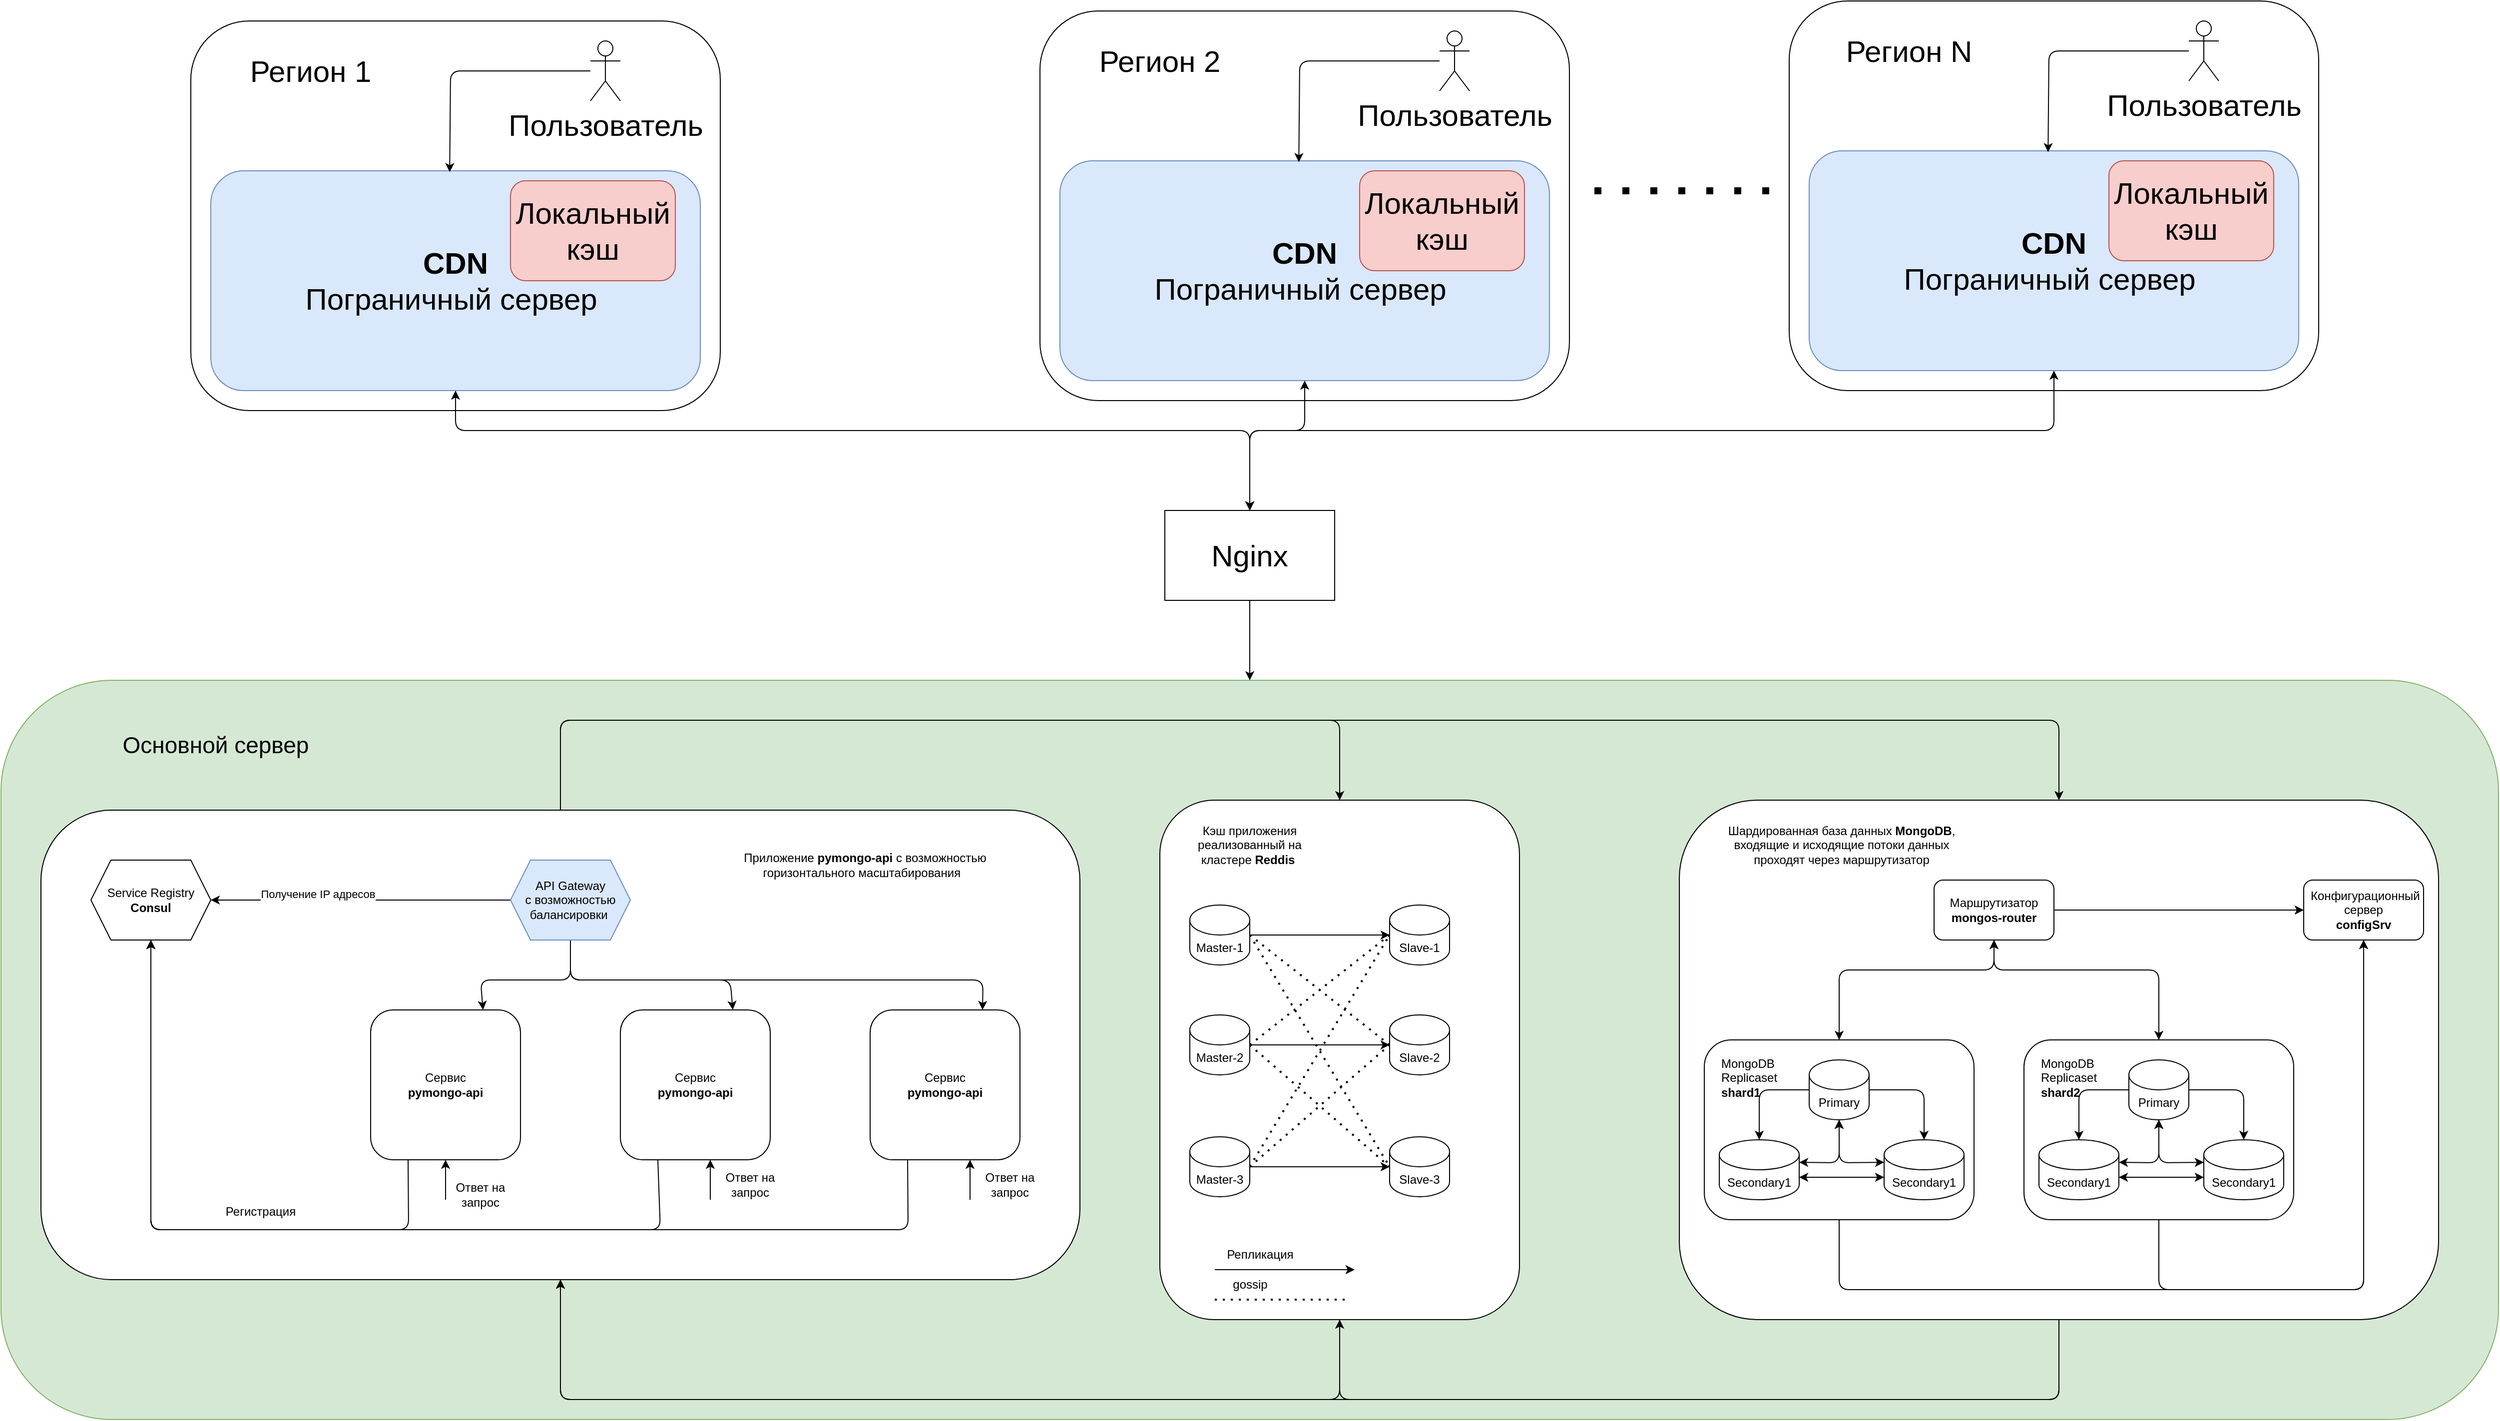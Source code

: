 <mxfile>
    <diagram id="SZwGgle-3irpqdK5OYNf" name="5. CDN">
        <mxGraphModel dx="4270" dy="1025" grid="1" gridSize="10" guides="1" tooltips="1" connect="1" arrows="1" fold="1" page="1" pageScale="1" pageWidth="850" pageHeight="1100" math="0" shadow="0">
            <root>
                <mxCell id="0"/>
                <mxCell id="1" parent="0"/>
                <mxCell id="hya02jwpeg1Y7i5rxXBZ-3" value="" style="group" vertex="1" connectable="0" parent="1">
                    <mxGeometry x="-2440" y="690" width="2500" height="740" as="geometry"/>
                </mxCell>
                <mxCell id="hya02jwpeg1Y7i5rxXBZ-1" value="" style="rounded=1;whiteSpace=wrap;html=1;fillColor=#d5e8d4;strokeColor=#82b366;" vertex="1" parent="hya02jwpeg1Y7i5rxXBZ-3">
                    <mxGeometry width="2500" height="740" as="geometry"/>
                </mxCell>
                <mxCell id="lIh1NqvuAmSgiuH5pjI1-13" value="" style="group" vertex="1" connectable="0" parent="hya02jwpeg1Y7i5rxXBZ-3">
                    <mxGeometry x="40" y="130" width="1040" height="470" as="geometry"/>
                </mxCell>
                <mxCell id="lIh1NqvuAmSgiuH5pjI1-1" value="" style="rounded=1;whiteSpace=wrap;html=1;fillColor=default;" vertex="1" parent="lIh1NqvuAmSgiuH5pjI1-13">
                    <mxGeometry width="1040" height="470" as="geometry"/>
                </mxCell>
                <mxCell id="C8XVpUJaXh1qfkMYFP7a-1" value="Service Registry&lt;br&gt;&lt;b&gt;Consul&lt;/b&gt;" style="shape=hexagon;perimeter=hexagonPerimeter2;whiteSpace=wrap;html=1;fixedSize=1;" parent="lIh1NqvuAmSgiuH5pjI1-13" vertex="1">
                    <mxGeometry x="50" y="50" width="120" height="80" as="geometry"/>
                </mxCell>
                <mxCell id="C8XVpUJaXh1qfkMYFP7a-2" style="edgeStyle=none;html=1;exitX=0.25;exitY=1;exitDx=0;exitDy=0;entryX=0.5;entryY=1;entryDx=0;entryDy=0;" parent="lIh1NqvuAmSgiuH5pjI1-13" source="C8XVpUJaXh1qfkMYFP7a-3" target="C8XVpUJaXh1qfkMYFP7a-1" edge="1">
                    <mxGeometry relative="1" as="geometry">
                        <Array as="points">
                            <mxPoint x="868" y="420"/>
                            <mxPoint x="110" y="420"/>
                        </Array>
                    </mxGeometry>
                </mxCell>
                <mxCell id="C8XVpUJaXh1qfkMYFP7a-3" value="Сервис&lt;br&gt;&lt;b&gt;pymongo-api&lt;/b&gt;" style="rounded=1;whiteSpace=wrap;html=1;container=0;" parent="lIh1NqvuAmSgiuH5pjI1-13" vertex="1">
                    <mxGeometry x="830" y="200" width="150" height="150" as="geometry"/>
                </mxCell>
                <mxCell id="C8XVpUJaXh1qfkMYFP7a-62" style="edgeStyle=none;html=1;exitX=0.25;exitY=1;exitDx=0;exitDy=0;entryX=0.5;entryY=1;entryDx=0;entryDy=0;" parent="lIh1NqvuAmSgiuH5pjI1-13" source="C8XVpUJaXh1qfkMYFP7a-63" target="C8XVpUJaXh1qfkMYFP7a-1" edge="1">
                    <mxGeometry relative="1" as="geometry">
                        <Array as="points">
                            <mxPoint x="620" y="420"/>
                            <mxPoint x="110" y="420"/>
                        </Array>
                    </mxGeometry>
                </mxCell>
                <mxCell id="C8XVpUJaXh1qfkMYFP7a-63" value="Сервис&lt;br&gt;&lt;b&gt;pymongo-api&lt;/b&gt;" style="rounded=1;whiteSpace=wrap;html=1;container=0;" parent="lIh1NqvuAmSgiuH5pjI1-13" vertex="1">
                    <mxGeometry x="580" y="200" width="150" height="150" as="geometry"/>
                </mxCell>
                <mxCell id="C8XVpUJaXh1qfkMYFP7a-65" style="edgeStyle=none;html=1;exitX=0.25;exitY=1;exitDx=0;exitDy=0;entryX=0.5;entryY=1;entryDx=0;entryDy=0;" parent="lIh1NqvuAmSgiuH5pjI1-13" source="C8XVpUJaXh1qfkMYFP7a-66" target="C8XVpUJaXh1qfkMYFP7a-1" edge="1">
                    <mxGeometry relative="1" as="geometry">
                        <Array as="points">
                            <mxPoint x="368" y="420"/>
                            <mxPoint x="110" y="420"/>
                        </Array>
                    </mxGeometry>
                </mxCell>
                <mxCell id="C8XVpUJaXh1qfkMYFP7a-66" value="Сервис&lt;br&gt;&lt;b&gt;pymongo-api&lt;/b&gt;" style="rounded=1;whiteSpace=wrap;html=1;container=0;" parent="lIh1NqvuAmSgiuH5pjI1-13" vertex="1">
                    <mxGeometry x="330" y="200" width="150" height="150" as="geometry"/>
                </mxCell>
                <mxCell id="C8XVpUJaXh1qfkMYFP7a-67" style="edgeStyle=none;html=1;exitX=0;exitY=0.5;exitDx=0;exitDy=0;entryX=1;entryY=0.5;entryDx=0;entryDy=0;" parent="lIh1NqvuAmSgiuH5pjI1-13" source="C8XVpUJaXh1qfkMYFP7a-72" target="C8XVpUJaXh1qfkMYFP7a-1" edge="1">
                    <mxGeometry relative="1" as="geometry"/>
                </mxCell>
                <mxCell id="C8XVpUJaXh1qfkMYFP7a-68" value="Получение IP адресов" style="edgeLabel;html=1;align=center;verticalAlign=middle;resizable=0;points=[];" parent="C8XVpUJaXh1qfkMYFP7a-67" vertex="1" connectable="0">
                    <mxGeometry x="0.296" y="-6" relative="1" as="geometry">
                        <mxPoint x="1" as="offset"/>
                    </mxGeometry>
                </mxCell>
                <mxCell id="C8XVpUJaXh1qfkMYFP7a-69" style="edgeStyle=none;html=1;exitX=0.5;exitY=1;exitDx=0;exitDy=0;entryX=0.75;entryY=0;entryDx=0;entryDy=0;" parent="lIh1NqvuAmSgiuH5pjI1-13" source="C8XVpUJaXh1qfkMYFP7a-72" target="C8XVpUJaXh1qfkMYFP7a-66" edge="1">
                    <mxGeometry relative="1" as="geometry">
                        <Array as="points">
                            <mxPoint x="530" y="170"/>
                            <mxPoint x="440" y="170"/>
                        </Array>
                    </mxGeometry>
                </mxCell>
                <mxCell id="C8XVpUJaXh1qfkMYFP7a-70" style="edgeStyle=none;html=1;exitX=0.5;exitY=1;exitDx=0;exitDy=0;entryX=0.75;entryY=0;entryDx=0;entryDy=0;" parent="lIh1NqvuAmSgiuH5pjI1-13" source="C8XVpUJaXh1qfkMYFP7a-72" target="C8XVpUJaXh1qfkMYFP7a-63" edge="1">
                    <mxGeometry relative="1" as="geometry">
                        <Array as="points">
                            <mxPoint x="530" y="170"/>
                            <mxPoint x="690" y="170"/>
                        </Array>
                    </mxGeometry>
                </mxCell>
                <mxCell id="C8XVpUJaXh1qfkMYFP7a-71" style="edgeStyle=none;html=1;exitX=0.5;exitY=1;exitDx=0;exitDy=0;entryX=0.75;entryY=0;entryDx=0;entryDy=0;" parent="lIh1NqvuAmSgiuH5pjI1-13" source="C8XVpUJaXh1qfkMYFP7a-72" target="C8XVpUJaXh1qfkMYFP7a-3" edge="1">
                    <mxGeometry relative="1" as="geometry">
                        <Array as="points">
                            <mxPoint x="530" y="170"/>
                            <mxPoint x="943" y="170"/>
                        </Array>
                    </mxGeometry>
                </mxCell>
                <mxCell id="C8XVpUJaXh1qfkMYFP7a-72" value="API Gateway&lt;br&gt;с возможностью балансировки&amp;nbsp;" style="shape=hexagon;perimeter=hexagonPerimeter2;whiteSpace=wrap;html=1;fixedSize=1;fillColor=#dae8fc;strokeColor=#6c8ebf;" parent="lIh1NqvuAmSgiuH5pjI1-13" vertex="1">
                    <mxGeometry x="470" y="50" width="120" height="80" as="geometry"/>
                </mxCell>
                <mxCell id="C8XVpUJaXh1qfkMYFP7a-75" value="Регистрация" style="text;html=1;strokeColor=none;fillColor=none;align=center;verticalAlign=middle;whiteSpace=wrap;rounded=0;" parent="lIh1NqvuAmSgiuH5pjI1-13" vertex="1">
                    <mxGeometry x="190" y="387" width="60" height="30" as="geometry"/>
                </mxCell>
                <mxCell id="lIh1NqvuAmSgiuH5pjI1-5" value="" style="endArrow=classic;html=1;entryX=0.5;entryY=1;entryDx=0;entryDy=0;" edge="1" parent="lIh1NqvuAmSgiuH5pjI1-13" target="C8XVpUJaXh1qfkMYFP7a-66">
                    <mxGeometry width="50" height="50" relative="1" as="geometry">
                        <mxPoint x="405" y="390" as="sourcePoint"/>
                        <mxPoint x="660" y="200" as="targetPoint"/>
                    </mxGeometry>
                </mxCell>
                <mxCell id="lIh1NqvuAmSgiuH5pjI1-6" value="" style="endArrow=classic;html=1;entryX=0.5;entryY=1;entryDx=0;entryDy=0;" edge="1" parent="lIh1NqvuAmSgiuH5pjI1-13">
                    <mxGeometry width="50" height="50" relative="1" as="geometry">
                        <mxPoint x="670" y="390" as="sourcePoint"/>
                        <mxPoint x="670" y="350" as="targetPoint"/>
                    </mxGeometry>
                </mxCell>
                <mxCell id="lIh1NqvuAmSgiuH5pjI1-7" value="" style="endArrow=classic;html=1;entryX=0.5;entryY=1;entryDx=0;entryDy=0;" edge="1" parent="lIh1NqvuAmSgiuH5pjI1-13">
                    <mxGeometry width="50" height="50" relative="1" as="geometry">
                        <mxPoint x="930" y="390" as="sourcePoint"/>
                        <mxPoint x="930" y="350" as="targetPoint"/>
                    </mxGeometry>
                </mxCell>
                <mxCell id="lIh1NqvuAmSgiuH5pjI1-9" value="Ответ на запрос" style="text;html=1;strokeColor=none;fillColor=none;align=center;verticalAlign=middle;whiteSpace=wrap;rounded=0;" vertex="1" parent="lIh1NqvuAmSgiuH5pjI1-13">
                    <mxGeometry x="410" y="370" width="60" height="30" as="geometry"/>
                </mxCell>
                <mxCell id="lIh1NqvuAmSgiuH5pjI1-10" value="Ответ на запрос" style="text;html=1;strokeColor=none;fillColor=none;align=center;verticalAlign=middle;whiteSpace=wrap;rounded=0;" vertex="1" parent="lIh1NqvuAmSgiuH5pjI1-13">
                    <mxGeometry x="680" y="360" width="60" height="30" as="geometry"/>
                </mxCell>
                <mxCell id="lIh1NqvuAmSgiuH5pjI1-11" value="Ответ на запрос" style="text;html=1;strokeColor=none;fillColor=none;align=center;verticalAlign=middle;whiteSpace=wrap;rounded=0;" vertex="1" parent="lIh1NqvuAmSgiuH5pjI1-13">
                    <mxGeometry x="940" y="360" width="60" height="30" as="geometry"/>
                </mxCell>
                <mxCell id="lIh1NqvuAmSgiuH5pjI1-12" value="Приложение &lt;b&gt;pymongo-api&lt;/b&gt; с возможностью горизонтального масштабирования&amp;nbsp;&amp;nbsp;" style="text;html=1;strokeColor=none;fillColor=none;align=center;verticalAlign=middle;whiteSpace=wrap;rounded=0;" vertex="1" parent="lIh1NqvuAmSgiuH5pjI1-13">
                    <mxGeometry x="670" y="40" width="310" height="30" as="geometry"/>
                </mxCell>
                <mxCell id="lIh1NqvuAmSgiuH5pjI1-14" value="" style="group" vertex="1" connectable="0" parent="hya02jwpeg1Y7i5rxXBZ-3">
                    <mxGeometry x="1160" y="120" width="360" height="520" as="geometry"/>
                </mxCell>
                <mxCell id="C8XVpUJaXh1qfkMYFP7a-40" value="" style="rounded=1;whiteSpace=wrap;html=1;container=0;" parent="lIh1NqvuAmSgiuH5pjI1-14" vertex="1">
                    <mxGeometry width="360" height="520" as="geometry"/>
                </mxCell>
                <mxCell id="C8XVpUJaXh1qfkMYFP7a-41" value="Кэш приложения&lt;br&gt;реализованный на&lt;br&gt;кластере&amp;nbsp;&lt;b&gt;Reddis&lt;/b&gt;&amp;nbsp;" style="text;html=1;strokeColor=none;fillColor=none;align=center;verticalAlign=middle;whiteSpace=wrap;rounded=0;container=0;" parent="lIh1NqvuAmSgiuH5pjI1-14" vertex="1">
                    <mxGeometry x="35" y="15" width="110" height="60" as="geometry"/>
                </mxCell>
                <mxCell id="C8XVpUJaXh1qfkMYFP7a-42" value="Master-1" style="shape=cylinder3;whiteSpace=wrap;html=1;boundedLbl=1;backgroundOutline=1;size=15;container=0;" parent="lIh1NqvuAmSgiuH5pjI1-14" vertex="1">
                    <mxGeometry x="30" y="105" width="60" height="60" as="geometry"/>
                </mxCell>
                <mxCell id="C8XVpUJaXh1qfkMYFP7a-43" value="Slave-1" style="shape=cylinder3;whiteSpace=wrap;html=1;boundedLbl=1;backgroundOutline=1;size=15;container=0;" parent="lIh1NqvuAmSgiuH5pjI1-14" vertex="1">
                    <mxGeometry x="230" y="105" width="60" height="60" as="geometry"/>
                </mxCell>
                <mxCell id="C8XVpUJaXh1qfkMYFP7a-44" style="edgeStyle=none;html=1;exitX=1;exitY=0.5;exitDx=0;exitDy=0;exitPerimeter=0;entryX=0;entryY=0.5;entryDx=0;entryDy=0;entryPerimeter=0;startArrow=none;startFill=0;" parent="lIh1NqvuAmSgiuH5pjI1-14" source="C8XVpUJaXh1qfkMYFP7a-42" target="C8XVpUJaXh1qfkMYFP7a-43" edge="1">
                    <mxGeometry relative="1" as="geometry"/>
                </mxCell>
                <mxCell id="C8XVpUJaXh1qfkMYFP7a-45" value="Master-2" style="shape=cylinder3;whiteSpace=wrap;html=1;boundedLbl=1;backgroundOutline=1;size=15;container=0;" parent="lIh1NqvuAmSgiuH5pjI1-14" vertex="1">
                    <mxGeometry x="30" y="215" width="60" height="60" as="geometry"/>
                </mxCell>
                <mxCell id="C8XVpUJaXh1qfkMYFP7a-46" value="Slave-2" style="shape=cylinder3;whiteSpace=wrap;html=1;boundedLbl=1;backgroundOutline=1;size=15;container=0;" parent="lIh1NqvuAmSgiuH5pjI1-14" vertex="1">
                    <mxGeometry x="230" y="215" width="60" height="60" as="geometry"/>
                </mxCell>
                <mxCell id="C8XVpUJaXh1qfkMYFP7a-47" style="edgeStyle=none;html=1;exitX=1;exitY=0.5;exitDx=0;exitDy=0;exitPerimeter=0;entryX=0;entryY=0.5;entryDx=0;entryDy=0;entryPerimeter=0;startArrow=none;startFill=0;" parent="lIh1NqvuAmSgiuH5pjI1-14" source="C8XVpUJaXh1qfkMYFP7a-45" target="C8XVpUJaXh1qfkMYFP7a-46" edge="1">
                    <mxGeometry relative="1" as="geometry"/>
                </mxCell>
                <mxCell id="C8XVpUJaXh1qfkMYFP7a-48" value="Master-3" style="shape=cylinder3;whiteSpace=wrap;html=1;boundedLbl=1;backgroundOutline=1;size=15;container=0;" parent="lIh1NqvuAmSgiuH5pjI1-14" vertex="1">
                    <mxGeometry x="30" y="337" width="60" height="60" as="geometry"/>
                </mxCell>
                <mxCell id="C8XVpUJaXh1qfkMYFP7a-49" value="Slave-3" style="shape=cylinder3;whiteSpace=wrap;html=1;boundedLbl=1;backgroundOutline=1;size=15;container=0;" parent="lIh1NqvuAmSgiuH5pjI1-14" vertex="1">
                    <mxGeometry x="230" y="337" width="60" height="60" as="geometry"/>
                </mxCell>
                <mxCell id="C8XVpUJaXh1qfkMYFP7a-50" value="" style="endArrow=none;dashed=1;html=1;dashPattern=1 3;strokeWidth=2;exitX=1;exitY=0.5;exitDx=0;exitDy=0;exitPerimeter=0;entryX=0;entryY=0.5;entryDx=0;entryDy=0;entryPerimeter=0;endFill=0;" parent="lIh1NqvuAmSgiuH5pjI1-14" source="C8XVpUJaXh1qfkMYFP7a-48" target="C8XVpUJaXh1qfkMYFP7a-46" edge="1">
                    <mxGeometry width="50" height="50" relative="1" as="geometry">
                        <mxPoint x="140" y="355" as="sourcePoint"/>
                        <mxPoint x="190" y="305" as="targetPoint"/>
                    </mxGeometry>
                </mxCell>
                <mxCell id="C8XVpUJaXh1qfkMYFP7a-51" value="" style="endArrow=none;dashed=1;html=1;dashPattern=1 3;strokeWidth=2;exitX=1;exitY=0.5;exitDx=0;exitDy=0;exitPerimeter=0;entryX=0;entryY=0.5;entryDx=0;entryDy=0;entryPerimeter=0;endFill=0;" parent="lIh1NqvuAmSgiuH5pjI1-14" source="C8XVpUJaXh1qfkMYFP7a-48" target="C8XVpUJaXh1qfkMYFP7a-43" edge="1">
                    <mxGeometry width="50" height="50" relative="1" as="geometry">
                        <mxPoint x="100" y="377" as="sourcePoint"/>
                        <mxPoint x="240.0" y="255" as="targetPoint"/>
                    </mxGeometry>
                </mxCell>
                <mxCell id="C8XVpUJaXh1qfkMYFP7a-52" value="" style="endArrow=none;dashed=1;html=1;dashPattern=1 3;strokeWidth=2;exitX=1;exitY=0.5;exitDx=0;exitDy=0;exitPerimeter=0;endFill=0;" parent="lIh1NqvuAmSgiuH5pjI1-14" source="C8XVpUJaXh1qfkMYFP7a-45" edge="1">
                    <mxGeometry width="50" height="50" relative="1" as="geometry">
                        <mxPoint x="100" y="377.0" as="sourcePoint"/>
                        <mxPoint x="230" y="135" as="targetPoint"/>
                    </mxGeometry>
                </mxCell>
                <mxCell id="C8XVpUJaXh1qfkMYFP7a-53" value="" style="endArrow=none;dashed=1;html=1;dashPattern=1 3;strokeWidth=2;endFill=0;entryX=0;entryY=0.5;entryDx=0;entryDy=0;entryPerimeter=0;" parent="lIh1NqvuAmSgiuH5pjI1-14" target="C8XVpUJaXh1qfkMYFP7a-49" edge="1">
                    <mxGeometry width="50" height="50" relative="1" as="geometry">
                        <mxPoint x="90" y="245" as="sourcePoint"/>
                        <mxPoint x="240" y="145" as="targetPoint"/>
                    </mxGeometry>
                </mxCell>
                <mxCell id="C8XVpUJaXh1qfkMYFP7a-54" value="" style="endArrow=none;dashed=1;html=1;dashPattern=1 3;strokeWidth=2;exitX=1;exitY=0.5;exitDx=0;exitDy=0;exitPerimeter=0;endFill=0;" parent="lIh1NqvuAmSgiuH5pjI1-14" source="C8XVpUJaXh1qfkMYFP7a-42" edge="1">
                    <mxGeometry width="50" height="50" relative="1" as="geometry">
                        <mxPoint x="100" y="255" as="sourcePoint"/>
                        <mxPoint x="230" y="245" as="targetPoint"/>
                    </mxGeometry>
                </mxCell>
                <mxCell id="C8XVpUJaXh1qfkMYFP7a-55" style="edgeStyle=none;html=1;exitX=1;exitY=0.5;exitDx=0;exitDy=0;exitPerimeter=0;entryX=0;entryY=0.5;entryDx=0;entryDy=0;entryPerimeter=0;startArrow=none;startFill=0;" parent="lIh1NqvuAmSgiuH5pjI1-14" source="C8XVpUJaXh1qfkMYFP7a-48" target="C8XVpUJaXh1qfkMYFP7a-49" edge="1">
                    <mxGeometry relative="1" as="geometry"/>
                </mxCell>
                <mxCell id="C8XVpUJaXh1qfkMYFP7a-56" value="" style="endArrow=none;dashed=1;html=1;dashPattern=1 3;strokeWidth=2;exitX=1;exitY=0.5;exitDx=0;exitDy=0;exitPerimeter=0;endFill=0;entryX=0;entryY=0.5;entryDx=0;entryDy=0;entryPerimeter=0;" parent="lIh1NqvuAmSgiuH5pjI1-14" source="C8XVpUJaXh1qfkMYFP7a-42" target="C8XVpUJaXh1qfkMYFP7a-49" edge="1">
                    <mxGeometry width="50" height="50" relative="1" as="geometry">
                        <mxPoint x="100" y="145" as="sourcePoint"/>
                        <mxPoint x="240" y="255" as="targetPoint"/>
                    </mxGeometry>
                </mxCell>
                <mxCell id="C8XVpUJaXh1qfkMYFP7a-57" style="edgeStyle=none;html=1;exitX=1;exitY=0.5;exitDx=0;exitDy=0;exitPerimeter=0;entryX=0;entryY=0.5;entryDx=0;entryDy=0;entryPerimeter=0;startArrow=none;startFill=0;" parent="lIh1NqvuAmSgiuH5pjI1-14" edge="1">
                    <mxGeometry relative="1" as="geometry">
                        <mxPoint x="55" y="470" as="sourcePoint"/>
                        <mxPoint x="195" y="470" as="targetPoint"/>
                    </mxGeometry>
                </mxCell>
                <mxCell id="C8XVpUJaXh1qfkMYFP7a-58" value="" style="endArrow=none;dashed=1;html=1;dashPattern=1 3;strokeWidth=2;endFill=0;" parent="lIh1NqvuAmSgiuH5pjI1-14" edge="1">
                    <mxGeometry width="50" height="50" relative="1" as="geometry">
                        <mxPoint x="55" y="500" as="sourcePoint"/>
                        <mxPoint x="185" y="500" as="targetPoint"/>
                    </mxGeometry>
                </mxCell>
                <mxCell id="C8XVpUJaXh1qfkMYFP7a-59" value="Репликация" style="text;html=1;align=center;verticalAlign=middle;resizable=0;points=[];autosize=1;strokeColor=none;fillColor=none;container=0;" parent="lIh1NqvuAmSgiuH5pjI1-14" vertex="1">
                    <mxGeometry x="55" y="440" width="90" height="30" as="geometry"/>
                </mxCell>
                <mxCell id="C8XVpUJaXh1qfkMYFP7a-60" value="gossip" style="text;html=1;align=center;verticalAlign=middle;resizable=0;points=[];autosize=1;strokeColor=none;fillColor=none;container=0;" parent="lIh1NqvuAmSgiuH5pjI1-14" vertex="1">
                    <mxGeometry x="60" y="470" width="60" height="30" as="geometry"/>
                </mxCell>
                <mxCell id="C8XVpUJaXh1qfkMYFP7a-4" style="edgeStyle=none;html=1;exitX=0.5;exitY=1;exitDx=0;exitDy=0;startArrow=none;startFill=0;endArrow=classic;endFill=1;entryX=0.5;entryY=1;entryDx=0;entryDy=0;" parent="hya02jwpeg1Y7i5rxXBZ-3" source="C8XVpUJaXh1qfkMYFP7a-40" target="lIh1NqvuAmSgiuH5pjI1-1" edge="1">
                    <mxGeometry relative="1" as="geometry">
                        <mxPoint x="760" y="770" as="targetPoint"/>
                        <Array as="points">
                            <mxPoint x="1340" y="720"/>
                            <mxPoint x="560" y="720"/>
                        </Array>
                    </mxGeometry>
                </mxCell>
                <mxCell id="C8XVpUJaXh1qfkMYFP7a-8" style="edgeStyle=none;html=1;exitX=0.5;exitY=0;exitDx=0;exitDy=0;entryX=0.5;entryY=0;entryDx=0;entryDy=0;startArrow=none;startFill=0;endArrow=classic;endFill=1;" parent="hya02jwpeg1Y7i5rxXBZ-3" source="lIh1NqvuAmSgiuH5pjI1-1" target="C8XVpUJaXh1qfkMYFP7a-40" edge="1">
                    <mxGeometry relative="1" as="geometry">
                        <Array as="points">
                            <mxPoint x="560" y="40"/>
                            <mxPoint x="1340" y="40"/>
                        </Array>
                    </mxGeometry>
                </mxCell>
                <mxCell id="lIh1NqvuAmSgiuH5pjI1-15" value="" style="group" vertex="1" connectable="0" parent="hya02jwpeg1Y7i5rxXBZ-3">
                    <mxGeometry x="1680" y="120" width="760" height="520" as="geometry"/>
                </mxCell>
                <mxCell id="C8XVpUJaXh1qfkMYFP7a-9" value="" style="rounded=1;whiteSpace=wrap;html=1;align=left;container=0;" parent="lIh1NqvuAmSgiuH5pjI1-15" vertex="1">
                    <mxGeometry width="760" height="520" as="geometry"/>
                </mxCell>
                <mxCell id="C8XVpUJaXh1qfkMYFP7a-10" value="Шардированная база данных &lt;b&gt;MongoDB&lt;/b&gt;, входящие и исходящие потоки данных проходят через маршрутизатор" style="text;html=1;strokeColor=none;fillColor=none;align=center;verticalAlign=middle;whiteSpace=wrap;rounded=0;container=0;" parent="lIh1NqvuAmSgiuH5pjI1-15" vertex="1">
                    <mxGeometry x="35" y="20" width="255" height="50" as="geometry"/>
                </mxCell>
                <mxCell id="C8XVpUJaXh1qfkMYFP7a-11" value="Маршрутизатор&lt;br&gt;&lt;b&gt;mongos-router&lt;/b&gt;" style="rounded=1;whiteSpace=wrap;html=1;container=0;" parent="lIh1NqvuAmSgiuH5pjI1-15" vertex="1">
                    <mxGeometry x="255" y="80" width="120" height="60" as="geometry"/>
                </mxCell>
                <mxCell id="C8XVpUJaXh1qfkMYFP7a-12" value="&amp;nbsp;Конфигурационный сервер&lt;br&gt;&lt;b&gt;configSrv&lt;/b&gt;" style="rounded=1;whiteSpace=wrap;html=1;container=0;" parent="lIh1NqvuAmSgiuH5pjI1-15" vertex="1">
                    <mxGeometry x="625" y="80" width="120" height="60" as="geometry"/>
                </mxCell>
                <mxCell id="C8XVpUJaXh1qfkMYFP7a-13" style="edgeStyle=none;html=1;exitX=1;exitY=0.5;exitDx=0;exitDy=0;entryX=0;entryY=0.5;entryDx=0;entryDy=0;startArrow=none;startFill=0;" parent="lIh1NqvuAmSgiuH5pjI1-15" source="C8XVpUJaXh1qfkMYFP7a-11" target="C8XVpUJaXh1qfkMYFP7a-12" edge="1">
                    <mxGeometry relative="1" as="geometry"/>
                </mxCell>
                <mxCell id="C8XVpUJaXh1qfkMYFP7a-14" style="edgeStyle=none;html=1;exitX=0.5;exitY=1;exitDx=0;exitDy=0;entryX=0.5;entryY=0;entryDx=0;entryDy=0;startArrow=classic;startFill=1;" parent="lIh1NqvuAmSgiuH5pjI1-15" source="C8XVpUJaXh1qfkMYFP7a-11" target="C8XVpUJaXh1qfkMYFP7a-18" edge="1">
                    <mxGeometry relative="1" as="geometry">
                        <mxPoint x="125" y="200" as="targetPoint"/>
                        <Array as="points">
                            <mxPoint x="315" y="170"/>
                            <mxPoint x="160" y="170"/>
                        </Array>
                    </mxGeometry>
                </mxCell>
                <mxCell id="C8XVpUJaXh1qfkMYFP7a-15" style="edgeStyle=none;html=1;exitX=0.5;exitY=1;exitDx=0;exitDy=0;entryX=0.5;entryY=1;entryDx=0;entryDy=0;startArrow=none;startFill=0;" parent="lIh1NqvuAmSgiuH5pjI1-15" source="C8XVpUJaXh1qfkMYFP7a-28" target="C8XVpUJaXh1qfkMYFP7a-12" edge="1">
                    <mxGeometry relative="1" as="geometry">
                        <Array as="points">
                            <mxPoint x="480" y="490"/>
                            <mxPoint x="685" y="490"/>
                        </Array>
                    </mxGeometry>
                </mxCell>
                <mxCell id="C8XVpUJaXh1qfkMYFP7a-16" style="edgeStyle=none;html=1;exitX=0.5;exitY=1;exitDx=0;exitDy=0;entryX=0.5;entryY=0;entryDx=0;entryDy=0;startArrow=classic;startFill=1;" parent="lIh1NqvuAmSgiuH5pjI1-15" source="C8XVpUJaXh1qfkMYFP7a-11" target="C8XVpUJaXh1qfkMYFP7a-28" edge="1">
                    <mxGeometry relative="1" as="geometry">
                        <mxPoint x="245" y="200" as="targetPoint"/>
                        <Array as="points">
                            <mxPoint x="315" y="170"/>
                            <mxPoint x="480" y="170"/>
                        </Array>
                    </mxGeometry>
                </mxCell>
                <mxCell id="C8XVpUJaXh1qfkMYFP7a-17" style="edgeStyle=none;html=1;exitX=0.5;exitY=1;exitDx=0;exitDy=0;entryX=0.5;entryY=1;entryDx=0;entryDy=0;startArrow=none;startFill=0;" parent="lIh1NqvuAmSgiuH5pjI1-15" source="C8XVpUJaXh1qfkMYFP7a-18" target="C8XVpUJaXh1qfkMYFP7a-12" edge="1">
                    <mxGeometry relative="1" as="geometry">
                        <Array as="points">
                            <mxPoint x="160" y="490"/>
                            <mxPoint x="685" y="490"/>
                        </Array>
                    </mxGeometry>
                </mxCell>
                <mxCell id="C8XVpUJaXh1qfkMYFP7a-18" value="" style="rounded=1;whiteSpace=wrap;html=1;container=0;" parent="lIh1NqvuAmSgiuH5pjI1-15" vertex="1">
                    <mxGeometry x="25" y="240" width="270" height="180" as="geometry"/>
                </mxCell>
                <mxCell id="C8XVpUJaXh1qfkMYFP7a-19" value="Primary" style="shape=cylinder3;whiteSpace=wrap;html=1;boundedLbl=1;backgroundOutline=1;size=15;container=0;" parent="lIh1NqvuAmSgiuH5pjI1-15" vertex="1">
                    <mxGeometry x="130" y="260" width="60" height="60" as="geometry"/>
                </mxCell>
                <mxCell id="C8XVpUJaXh1qfkMYFP7a-20" value="&lt;span style=&quot;border-color: var(--border-color); color: rgb(0, 0, 0); font-family: Helvetica; font-size: 12px; font-style: normal; font-variant-ligatures: normal; font-variant-caps: normal; letter-spacing: normal; orphans: 2; text-align: center; text-indent: 0px; text-transform: none; widows: 2; word-spacing: 0px; -webkit-text-stroke-width: 0px; background-color: rgb(251, 251, 251); text-decoration-thickness: initial; text-decoration-style: initial; text-decoration-color: initial;&quot;&gt;&lt;span style=&quot;font-weight: 400;&quot;&gt;MongoDB&lt;br&gt;&lt;/span&gt;Replicaset&lt;br&gt;&lt;b&gt;shard1&lt;/b&gt;&lt;/span&gt;" style="text;whiteSpace=wrap;html=1;container=0;" parent="lIh1NqvuAmSgiuH5pjI1-15" vertex="1">
                    <mxGeometry x="40" y="250" width="70" height="40" as="geometry"/>
                </mxCell>
                <mxCell id="C8XVpUJaXh1qfkMYFP7a-21" style="edgeStyle=none;html=1;exitX=1;exitY=0;exitDx=0;exitDy=22.5;exitPerimeter=0;entryX=0.5;entryY=1;entryDx=0;entryDy=0;entryPerimeter=0;startArrow=classic;startFill=1;" parent="lIh1NqvuAmSgiuH5pjI1-15" source="C8XVpUJaXh1qfkMYFP7a-22" target="C8XVpUJaXh1qfkMYFP7a-19" edge="1">
                    <mxGeometry relative="1" as="geometry">
                        <Array as="points">
                            <mxPoint x="160" y="363"/>
                        </Array>
                    </mxGeometry>
                </mxCell>
                <mxCell id="C8XVpUJaXh1qfkMYFP7a-22" value="Secondary1" style="shape=cylinder3;whiteSpace=wrap;html=1;boundedLbl=1;backgroundOutline=1;size=15;container=0;" parent="lIh1NqvuAmSgiuH5pjI1-15" vertex="1">
                    <mxGeometry x="40" y="340" width="80" height="60" as="geometry"/>
                </mxCell>
                <mxCell id="C8XVpUJaXh1qfkMYFP7a-23" style="edgeStyle=none;html=1;exitX=0;exitY=0.5;exitDx=0;exitDy=0;exitPerimeter=0;entryX=0.5;entryY=0;entryDx=0;entryDy=0;entryPerimeter=0;startArrow=none;startFill=0;" parent="lIh1NqvuAmSgiuH5pjI1-15" source="C8XVpUJaXh1qfkMYFP7a-19" target="C8XVpUJaXh1qfkMYFP7a-22" edge="1">
                    <mxGeometry relative="1" as="geometry">
                        <Array as="points">
                            <mxPoint x="80" y="290"/>
                        </Array>
                    </mxGeometry>
                </mxCell>
                <mxCell id="C8XVpUJaXh1qfkMYFP7a-24" style="edgeStyle=none;html=1;exitX=0;exitY=0;exitDx=0;exitDy=22.5;exitPerimeter=0;startArrow=classic;startFill=1;" parent="lIh1NqvuAmSgiuH5pjI1-15" source="C8XVpUJaXh1qfkMYFP7a-25" target="C8XVpUJaXh1qfkMYFP7a-19" edge="1">
                    <mxGeometry relative="1" as="geometry">
                        <Array as="points">
                            <mxPoint x="160" y="363"/>
                        </Array>
                    </mxGeometry>
                </mxCell>
                <mxCell id="C8XVpUJaXh1qfkMYFP7a-25" value="Secondary1" style="shape=cylinder3;whiteSpace=wrap;html=1;boundedLbl=1;backgroundOutline=1;size=15;container=0;" parent="lIh1NqvuAmSgiuH5pjI1-15" vertex="1">
                    <mxGeometry x="205" y="340" width="80" height="60" as="geometry"/>
                </mxCell>
                <mxCell id="C8XVpUJaXh1qfkMYFP7a-26" style="edgeStyle=none;html=1;exitX=1;exitY=0.5;exitDx=0;exitDy=0;exitPerimeter=0;entryX=0.5;entryY=0;entryDx=0;entryDy=0;entryPerimeter=0;startArrow=none;startFill=0;" parent="lIh1NqvuAmSgiuH5pjI1-15" source="C8XVpUJaXh1qfkMYFP7a-19" target="C8XVpUJaXh1qfkMYFP7a-25" edge="1">
                    <mxGeometry relative="1" as="geometry">
                        <Array as="points">
                            <mxPoint x="245" y="290"/>
                        </Array>
                    </mxGeometry>
                </mxCell>
                <mxCell id="C8XVpUJaXh1qfkMYFP7a-27" style="edgeStyle=none;html=1;exitX=1;exitY=0;exitDx=0;exitDy=37.5;exitPerimeter=0;entryX=0;entryY=0;entryDx=0;entryDy=37.5;entryPerimeter=0;startArrow=classic;startFill=1;" parent="lIh1NqvuAmSgiuH5pjI1-15" source="C8XVpUJaXh1qfkMYFP7a-22" target="C8XVpUJaXh1qfkMYFP7a-25" edge="1">
                    <mxGeometry relative="1" as="geometry"/>
                </mxCell>
                <mxCell id="C8XVpUJaXh1qfkMYFP7a-28" value="" style="rounded=1;whiteSpace=wrap;html=1;container=0;" parent="lIh1NqvuAmSgiuH5pjI1-15" vertex="1">
                    <mxGeometry x="345" y="240" width="270" height="180" as="geometry"/>
                </mxCell>
                <mxCell id="C8XVpUJaXh1qfkMYFP7a-29" value="Primary" style="shape=cylinder3;whiteSpace=wrap;html=1;boundedLbl=1;backgroundOutline=1;size=15;container=0;" parent="lIh1NqvuAmSgiuH5pjI1-15" vertex="1">
                    <mxGeometry x="450" y="260" width="60" height="60" as="geometry"/>
                </mxCell>
                <mxCell id="C8XVpUJaXh1qfkMYFP7a-30" value="&lt;b style=&quot;border-color: var(--border-color); color: rgb(0, 0, 0); font-family: Helvetica; font-size: 12px; font-style: normal; font-variant-ligatures: normal; font-variant-caps: normal; letter-spacing: normal; orphans: 2; text-align: center; text-indent: 0px; text-transform: none; widows: 2; word-spacing: 0px; -webkit-text-stroke-width: 0px; background-color: rgb(251, 251, 251); text-decoration-thickness: initial; text-decoration-style: initial; text-decoration-color: initial;&quot;&gt;&lt;span style=&quot;font-weight: 400;&quot;&gt;MongoDB Replicaset&lt;/span&gt;&lt;br&gt;shard2&lt;br&gt;&lt;/b&gt;" style="text;whiteSpace=wrap;html=1;container=0;" parent="lIh1NqvuAmSgiuH5pjI1-15" vertex="1">
                    <mxGeometry x="360" y="250" width="70" height="40" as="geometry"/>
                </mxCell>
                <mxCell id="C8XVpUJaXh1qfkMYFP7a-31" style="edgeStyle=none;html=1;exitX=1;exitY=0;exitDx=0;exitDy=22.5;exitPerimeter=0;entryX=0.5;entryY=1;entryDx=0;entryDy=0;entryPerimeter=0;startArrow=classic;startFill=1;" parent="lIh1NqvuAmSgiuH5pjI1-15" source="C8XVpUJaXh1qfkMYFP7a-32" target="C8XVpUJaXh1qfkMYFP7a-29" edge="1">
                    <mxGeometry relative="1" as="geometry">
                        <Array as="points">
                            <mxPoint x="480" y="363"/>
                        </Array>
                    </mxGeometry>
                </mxCell>
                <mxCell id="C8XVpUJaXh1qfkMYFP7a-32" value="Secondary1" style="shape=cylinder3;whiteSpace=wrap;html=1;boundedLbl=1;backgroundOutline=1;size=15;container=0;" parent="lIh1NqvuAmSgiuH5pjI1-15" vertex="1">
                    <mxGeometry x="360" y="340" width="80" height="60" as="geometry"/>
                </mxCell>
                <mxCell id="C8XVpUJaXh1qfkMYFP7a-33" style="edgeStyle=none;html=1;exitX=0;exitY=0.5;exitDx=0;exitDy=0;exitPerimeter=0;entryX=0.5;entryY=0;entryDx=0;entryDy=0;entryPerimeter=0;startArrow=none;startFill=0;" parent="lIh1NqvuAmSgiuH5pjI1-15" source="C8XVpUJaXh1qfkMYFP7a-29" target="C8XVpUJaXh1qfkMYFP7a-32" edge="1">
                    <mxGeometry relative="1" as="geometry">
                        <Array as="points">
                            <mxPoint x="400" y="290"/>
                        </Array>
                    </mxGeometry>
                </mxCell>
                <mxCell id="C8XVpUJaXh1qfkMYFP7a-34" style="edgeStyle=none;html=1;exitX=0;exitY=0;exitDx=0;exitDy=22.5;exitPerimeter=0;startArrow=classic;startFill=1;" parent="lIh1NqvuAmSgiuH5pjI1-15" source="C8XVpUJaXh1qfkMYFP7a-35" target="C8XVpUJaXh1qfkMYFP7a-29" edge="1">
                    <mxGeometry relative="1" as="geometry">
                        <Array as="points">
                            <mxPoint x="480" y="363"/>
                        </Array>
                    </mxGeometry>
                </mxCell>
                <mxCell id="C8XVpUJaXh1qfkMYFP7a-35" value="Secondary1" style="shape=cylinder3;whiteSpace=wrap;html=1;boundedLbl=1;backgroundOutline=1;size=15;container=0;" parent="lIh1NqvuAmSgiuH5pjI1-15" vertex="1">
                    <mxGeometry x="525" y="340" width="80" height="60" as="geometry"/>
                </mxCell>
                <mxCell id="C8XVpUJaXh1qfkMYFP7a-36" style="edgeStyle=none;html=1;exitX=1;exitY=0.5;exitDx=0;exitDy=0;exitPerimeter=0;entryX=0.5;entryY=0;entryDx=0;entryDy=0;entryPerimeter=0;startArrow=none;startFill=0;" parent="lIh1NqvuAmSgiuH5pjI1-15" source="C8XVpUJaXh1qfkMYFP7a-29" target="C8XVpUJaXh1qfkMYFP7a-35" edge="1">
                    <mxGeometry relative="1" as="geometry">
                        <Array as="points">
                            <mxPoint x="565" y="290"/>
                        </Array>
                    </mxGeometry>
                </mxCell>
                <mxCell id="C8XVpUJaXh1qfkMYFP7a-37" style="edgeStyle=none;html=1;exitX=1;exitY=0;exitDx=0;exitDy=37.5;exitPerimeter=0;entryX=0;entryY=0;entryDx=0;entryDy=37.5;entryPerimeter=0;startArrow=classic;startFill=1;" parent="lIh1NqvuAmSgiuH5pjI1-15" source="C8XVpUJaXh1qfkMYFP7a-32" target="C8XVpUJaXh1qfkMYFP7a-35" edge="1">
                    <mxGeometry relative="1" as="geometry"/>
                </mxCell>
                <mxCell id="C8XVpUJaXh1qfkMYFP7a-5" style="edgeStyle=none;html=1;exitX=0.5;exitY=0;exitDx=0;exitDy=0;entryX=0.5;entryY=0;entryDx=0;entryDy=0;startArrow=none;startFill=0;endArrow=classic;endFill=1;" parent="hya02jwpeg1Y7i5rxXBZ-3" source="lIh1NqvuAmSgiuH5pjI1-1" target="C8XVpUJaXh1qfkMYFP7a-9" edge="1">
                    <mxGeometry relative="1" as="geometry">
                        <Array as="points">
                            <mxPoint x="560" y="40"/>
                            <mxPoint x="2060" y="40"/>
                        </Array>
                    </mxGeometry>
                </mxCell>
                <mxCell id="C8XVpUJaXh1qfkMYFP7a-6" style="edgeStyle=none;html=1;exitX=0.5;exitY=1;exitDx=0;exitDy=0;entryX=0.5;entryY=1;entryDx=0;entryDy=0;startArrow=none;startFill=0;endArrow=classic;endFill=1;" parent="hya02jwpeg1Y7i5rxXBZ-3" source="C8XVpUJaXh1qfkMYFP7a-9" target="lIh1NqvuAmSgiuH5pjI1-1" edge="1">
                    <mxGeometry relative="1" as="geometry">
                        <Array as="points">
                            <mxPoint x="2060" y="720"/>
                            <mxPoint x="560" y="720"/>
                        </Array>
                    </mxGeometry>
                </mxCell>
                <mxCell id="C8XVpUJaXh1qfkMYFP7a-7" style="edgeStyle=none;html=1;exitX=0.5;exitY=1;exitDx=0;exitDy=0;entryX=0.5;entryY=1;entryDx=0;entryDy=0;startArrow=none;startFill=0;endArrow=classic;endFill=1;" parent="hya02jwpeg1Y7i5rxXBZ-3" source="C8XVpUJaXh1qfkMYFP7a-9" target="C8XVpUJaXh1qfkMYFP7a-40" edge="1">
                    <mxGeometry relative="1" as="geometry">
                        <Array as="points">
                            <mxPoint x="2060" y="720"/>
                            <mxPoint x="1340" y="720"/>
                        </Array>
                    </mxGeometry>
                </mxCell>
                <mxCell id="hya02jwpeg1Y7i5rxXBZ-2" value="Основной сервер" style="text;html=1;strokeColor=none;fillColor=none;align=center;verticalAlign=middle;whiteSpace=wrap;rounded=0;fontSize=23;" vertex="1" parent="hya02jwpeg1Y7i5rxXBZ-3">
                    <mxGeometry x="100" y="50" width="230" height="30" as="geometry"/>
                </mxCell>
                <mxCell id="hya02jwpeg1Y7i5rxXBZ-11" style="edgeStyle=none;html=1;exitX=0.5;exitY=1;exitDx=0;exitDy=0;entryX=0.5;entryY=0;entryDx=0;entryDy=0;fontSize=30;endArrow=classic;endFill=1;" edge="1" parent="1" source="hya02jwpeg1Y7i5rxXBZ-4" target="hya02jwpeg1Y7i5rxXBZ-1">
                    <mxGeometry relative="1" as="geometry"/>
                </mxCell>
                <mxCell id="hya02jwpeg1Y7i5rxXBZ-4" value="&lt;font style=&quot;font-size: 30px;&quot;&gt;Nginx&lt;/font&gt;" style="rounded=0;whiteSpace=wrap;html=1;fontSize=23;fillColor=default;" vertex="1" parent="1">
                    <mxGeometry x="-1275" y="520" width="170" height="90" as="geometry"/>
                </mxCell>
                <mxCell id="hya02jwpeg1Y7i5rxXBZ-21" value="" style="group" vertex="1" connectable="0" parent="1">
                    <mxGeometry x="-2250" y="30" width="530" height="390" as="geometry"/>
                </mxCell>
                <mxCell id="hya02jwpeg1Y7i5rxXBZ-17" value="" style="rounded=1;whiteSpace=wrap;html=1;fontSize=30;fillColor=default;" vertex="1" parent="hya02jwpeg1Y7i5rxXBZ-21">
                    <mxGeometry width="530" height="390" as="geometry"/>
                </mxCell>
                <mxCell id="hya02jwpeg1Y7i5rxXBZ-7" value="&lt;b&gt;CDN&lt;/b&gt;&lt;br&gt;Пограничный сервер&amp;nbsp;" style="rounded=1;whiteSpace=wrap;html=1;fontSize=30;fillColor=#dae8fc;strokeColor=#6c8ebf;" vertex="1" parent="hya02jwpeg1Y7i5rxXBZ-21">
                    <mxGeometry x="20" y="150" width="490" height="220" as="geometry"/>
                </mxCell>
                <mxCell id="hya02jwpeg1Y7i5rxXBZ-9" value="Пользователь" style="shape=umlActor;verticalLabelPosition=bottom;verticalAlign=top;html=1;outlineConnect=0;fontSize=30;fillColor=default;" vertex="1" parent="hya02jwpeg1Y7i5rxXBZ-21">
                    <mxGeometry x="400" y="20" width="30" height="60" as="geometry"/>
                </mxCell>
                <mxCell id="hya02jwpeg1Y7i5rxXBZ-18" value="Локальный кэш" style="rounded=1;whiteSpace=wrap;html=1;fontSize=30;fillColor=#f8cecc;strokeColor=#b85450;" vertex="1" parent="hya02jwpeg1Y7i5rxXBZ-21">
                    <mxGeometry x="320" y="160" width="165" height="100" as="geometry"/>
                </mxCell>
                <mxCell id="hya02jwpeg1Y7i5rxXBZ-19" value="Регион 1" style="text;html=1;strokeColor=none;fillColor=none;align=center;verticalAlign=middle;whiteSpace=wrap;rounded=0;fontSize=30;" vertex="1" parent="hya02jwpeg1Y7i5rxXBZ-21">
                    <mxGeometry x="20" y="35" width="200" height="30" as="geometry"/>
                </mxCell>
                <mxCell id="hya02jwpeg1Y7i5rxXBZ-20" value="" style="endArrow=classic;html=1;fontSize=30;entryX=0.488;entryY=0.006;entryDx=0;entryDy=0;entryPerimeter=0;" edge="1" parent="hya02jwpeg1Y7i5rxXBZ-21" source="hya02jwpeg1Y7i5rxXBZ-9" target="hya02jwpeg1Y7i5rxXBZ-7">
                    <mxGeometry width="50" height="50" relative="1" as="geometry">
                        <mxPoint x="370" y="230" as="sourcePoint"/>
                        <mxPoint x="420" y="180" as="targetPoint"/>
                        <Array as="points">
                            <mxPoint x="260" y="50"/>
                        </Array>
                    </mxGeometry>
                </mxCell>
                <mxCell id="hya02jwpeg1Y7i5rxXBZ-22" value="" style="group" vertex="1" connectable="0" parent="1">
                    <mxGeometry x="-1400" y="20" width="530" height="390" as="geometry"/>
                </mxCell>
                <mxCell id="hya02jwpeg1Y7i5rxXBZ-23" value="" style="rounded=1;whiteSpace=wrap;html=1;fontSize=30;fillColor=default;" vertex="1" parent="hya02jwpeg1Y7i5rxXBZ-22">
                    <mxGeometry width="530" height="390" as="geometry"/>
                </mxCell>
                <mxCell id="hya02jwpeg1Y7i5rxXBZ-24" value="&lt;b&gt;CDN&lt;/b&gt;&lt;br&gt;Пограничный сервер&amp;nbsp;" style="rounded=1;whiteSpace=wrap;html=1;fontSize=30;fillColor=#dae8fc;strokeColor=#6c8ebf;" vertex="1" parent="hya02jwpeg1Y7i5rxXBZ-22">
                    <mxGeometry x="20" y="150" width="490" height="220" as="geometry"/>
                </mxCell>
                <mxCell id="hya02jwpeg1Y7i5rxXBZ-25" value="Пользователь" style="shape=umlActor;verticalLabelPosition=bottom;verticalAlign=top;html=1;outlineConnect=0;fontSize=30;fillColor=default;" vertex="1" parent="hya02jwpeg1Y7i5rxXBZ-22">
                    <mxGeometry x="400" y="20" width="30" height="60" as="geometry"/>
                </mxCell>
                <mxCell id="hya02jwpeg1Y7i5rxXBZ-26" value="Локальный кэш" style="rounded=1;whiteSpace=wrap;html=1;fontSize=30;fillColor=#f8cecc;strokeColor=#b85450;" vertex="1" parent="hya02jwpeg1Y7i5rxXBZ-22">
                    <mxGeometry x="320" y="160" width="165" height="100" as="geometry"/>
                </mxCell>
                <mxCell id="hya02jwpeg1Y7i5rxXBZ-27" value="Регион 2" style="text;html=1;strokeColor=none;fillColor=none;align=center;verticalAlign=middle;whiteSpace=wrap;rounded=0;fontSize=30;" vertex="1" parent="hya02jwpeg1Y7i5rxXBZ-22">
                    <mxGeometry x="20" y="35" width="200" height="30" as="geometry"/>
                </mxCell>
                <mxCell id="hya02jwpeg1Y7i5rxXBZ-28" value="" style="endArrow=classic;html=1;fontSize=30;entryX=0.488;entryY=0.006;entryDx=0;entryDy=0;entryPerimeter=0;" edge="1" parent="hya02jwpeg1Y7i5rxXBZ-22" source="hya02jwpeg1Y7i5rxXBZ-25" target="hya02jwpeg1Y7i5rxXBZ-24">
                    <mxGeometry width="50" height="50" relative="1" as="geometry">
                        <mxPoint x="370" y="230" as="sourcePoint"/>
                        <mxPoint x="420" y="180" as="targetPoint"/>
                        <Array as="points">
                            <mxPoint x="260" y="50"/>
                        </Array>
                    </mxGeometry>
                </mxCell>
                <mxCell id="hya02jwpeg1Y7i5rxXBZ-29" style="edgeStyle=none;html=1;exitX=0.5;exitY=1;exitDx=0;exitDy=0;entryX=0.5;entryY=0;entryDx=0;entryDy=0;fontSize=30;endArrow=classic;endFill=1;startArrow=classic;startFill=1;" edge="1" parent="1" source="hya02jwpeg1Y7i5rxXBZ-24" target="hya02jwpeg1Y7i5rxXBZ-4">
                    <mxGeometry relative="1" as="geometry">
                        <Array as="points">
                            <mxPoint x="-1135" y="440"/>
                            <mxPoint x="-1190" y="440"/>
                        </Array>
                    </mxGeometry>
                </mxCell>
                <mxCell id="hya02jwpeg1Y7i5rxXBZ-15" style="edgeStyle=none;html=1;exitX=0.5;exitY=1;exitDx=0;exitDy=0;entryX=0.5;entryY=0;entryDx=0;entryDy=0;fontSize=30;endArrow=classic;endFill=1;startArrow=classic;startFill=1;" edge="1" parent="1" source="hya02jwpeg1Y7i5rxXBZ-7" target="hya02jwpeg1Y7i5rxXBZ-4">
                    <mxGeometry relative="1" as="geometry">
                        <Array as="points">
                            <mxPoint x="-1985" y="440"/>
                            <mxPoint x="-1190" y="440"/>
                        </Array>
                    </mxGeometry>
                </mxCell>
                <mxCell id="hya02jwpeg1Y7i5rxXBZ-30" value="" style="group" vertex="1" connectable="0" parent="1">
                    <mxGeometry x="-650" y="10" width="530" height="390" as="geometry"/>
                </mxCell>
                <mxCell id="hya02jwpeg1Y7i5rxXBZ-31" value="" style="rounded=1;whiteSpace=wrap;html=1;fontSize=30;fillColor=default;" vertex="1" parent="hya02jwpeg1Y7i5rxXBZ-30">
                    <mxGeometry width="530" height="390" as="geometry"/>
                </mxCell>
                <mxCell id="hya02jwpeg1Y7i5rxXBZ-32" value="&lt;b&gt;CDN&lt;/b&gt;&lt;br&gt;Пограничный сервер&amp;nbsp;" style="rounded=1;whiteSpace=wrap;html=1;fontSize=30;fillColor=#dae8fc;strokeColor=#6c8ebf;" vertex="1" parent="hya02jwpeg1Y7i5rxXBZ-30">
                    <mxGeometry x="20" y="150" width="490" height="220" as="geometry"/>
                </mxCell>
                <mxCell id="hya02jwpeg1Y7i5rxXBZ-33" value="Пользователь" style="shape=umlActor;verticalLabelPosition=bottom;verticalAlign=top;html=1;outlineConnect=0;fontSize=30;fillColor=default;" vertex="1" parent="hya02jwpeg1Y7i5rxXBZ-30">
                    <mxGeometry x="400" y="20" width="30" height="60" as="geometry"/>
                </mxCell>
                <mxCell id="hya02jwpeg1Y7i5rxXBZ-34" value="Локальный кэш" style="rounded=1;whiteSpace=wrap;html=1;fontSize=30;fillColor=#f8cecc;strokeColor=#b85450;" vertex="1" parent="hya02jwpeg1Y7i5rxXBZ-30">
                    <mxGeometry x="320" y="160" width="165" height="100" as="geometry"/>
                </mxCell>
                <mxCell id="hya02jwpeg1Y7i5rxXBZ-35" value="Регион N" style="text;html=1;strokeColor=none;fillColor=none;align=center;verticalAlign=middle;whiteSpace=wrap;rounded=0;fontSize=30;" vertex="1" parent="hya02jwpeg1Y7i5rxXBZ-30">
                    <mxGeometry x="20" y="35" width="200" height="30" as="geometry"/>
                </mxCell>
                <mxCell id="hya02jwpeg1Y7i5rxXBZ-36" value="" style="endArrow=classic;html=1;fontSize=30;entryX=0.488;entryY=0.006;entryDx=0;entryDy=0;entryPerimeter=0;" edge="1" parent="hya02jwpeg1Y7i5rxXBZ-30" source="hya02jwpeg1Y7i5rxXBZ-33" target="hya02jwpeg1Y7i5rxXBZ-32">
                    <mxGeometry width="50" height="50" relative="1" as="geometry">
                        <mxPoint x="370" y="230" as="sourcePoint"/>
                        <mxPoint x="420" y="180" as="targetPoint"/>
                        <Array as="points">
                            <mxPoint x="260" y="50"/>
                        </Array>
                    </mxGeometry>
                </mxCell>
                <mxCell id="hya02jwpeg1Y7i5rxXBZ-37" value="" style="endArrow=none;dashed=1;html=1;dashPattern=1 3;strokeWidth=7;fontSize=30;" edge="1" parent="1">
                    <mxGeometry width="50" height="50" relative="1" as="geometry">
                        <mxPoint x="-670" y="200" as="sourcePoint"/>
                        <mxPoint x="-860" y="200" as="targetPoint"/>
                    </mxGeometry>
                </mxCell>
                <mxCell id="hya02jwpeg1Y7i5rxXBZ-38" style="edgeStyle=none;html=1;exitX=0.5;exitY=1;exitDx=0;exitDy=0;entryX=0.5;entryY=0;entryDx=0;entryDy=0;strokeWidth=1;fontSize=30;endArrow=classic;endFill=1;startArrow=classic;startFill=1;" edge="1" parent="1" source="hya02jwpeg1Y7i5rxXBZ-32" target="hya02jwpeg1Y7i5rxXBZ-4">
                    <mxGeometry relative="1" as="geometry">
                        <Array as="points">
                            <mxPoint x="-385" y="440"/>
                            <mxPoint x="-1190" y="440"/>
                        </Array>
                    </mxGeometry>
                </mxCell>
            </root>
        </mxGraphModel>
    </diagram>
    <diagram id="KOePZH_qg0t0oXSTc5vh" name="4. Горизонтальное масштабирование">
        <mxGraphModel dx="2646" dy="564" grid="1" gridSize="10" guides="1" tooltips="1" connect="1" arrows="1" fold="1" page="1" pageScale="1" pageWidth="850" pageHeight="1100" math="0" shadow="0">
            <root>
                <mxCell id="0"/>
                <mxCell id="1" parent="0"/>
                <mxCell id="7RruODXLSAWAc9v2x08c-2" value="Service Registry&lt;br&gt;&lt;b&gt;Consul&lt;/b&gt;" style="shape=hexagon;perimeter=hexagonPerimeter2;whiteSpace=wrap;html=1;fixedSize=1;" parent="1" vertex="1">
                    <mxGeometry x="-1550" y="200" width="120" height="80" as="geometry"/>
                </mxCell>
                <mxCell id="7RruODXLSAWAc9v2x08c-75" style="edgeStyle=none;html=1;exitX=0.25;exitY=1;exitDx=0;exitDy=0;entryX=0.5;entryY=1;entryDx=0;entryDy=0;" parent="1" source="heWexaW4QgDUmAeF28DE-3" target="7RruODXLSAWAc9v2x08c-2" edge="1">
                    <mxGeometry relative="1" as="geometry">
                        <Array as="points">
                            <mxPoint x="-732" y="560"/>
                            <mxPoint x="-1490" y="560"/>
                        </Array>
                    </mxGeometry>
                </mxCell>
                <mxCell id="heWexaW4QgDUmAeF28DE-3" value="Сервис&lt;br&gt;&lt;b&gt;pymongo-api&lt;/b&gt;" style="rounded=1;whiteSpace=wrap;html=1;container=0;" parent="1" vertex="1">
                    <mxGeometry x="-770" y="340" width="150" height="150" as="geometry"/>
                </mxCell>
                <mxCell id="heWexaW4QgDUmAeF28DE-4" style="edgeStyle=none;html=1;exitX=0.5;exitY=1;exitDx=0;exitDy=0;startArrow=none;startFill=0;endArrow=classic;endFill=1;entryX=0.5;entryY=1;entryDx=0;entryDy=0;" parent="1" source="heWexaW4QgDUmAeF28DE-41" target="heWexaW4QgDUmAeF28DE-3" edge="1">
                    <mxGeometry relative="1" as="geometry">
                        <mxPoint x="-650" y="520" as="targetPoint"/>
                        <Array as="points">
                            <mxPoint x="-300" y="760"/>
                            <mxPoint x="-695" y="760"/>
                        </Array>
                    </mxGeometry>
                </mxCell>
                <mxCell id="heWexaW4QgDUmAeF28DE-2" style="edgeStyle=none;html=1;exitX=0.5;exitY=0;exitDx=0;exitDy=0;entryX=0.5;entryY=0;entryDx=0;entryDy=0;startArrow=none;startFill=0;endArrow=classic;endFill=1;" parent="1" source="heWexaW4QgDUmAeF28DE-3" target="heWexaW4QgDUmAeF28DE-6" edge="1">
                    <mxGeometry relative="1" as="geometry">
                        <Array as="points">
                            <mxPoint x="-695" y="80"/>
                            <mxPoint x="420" y="80"/>
                        </Array>
                    </mxGeometry>
                </mxCell>
                <mxCell id="heWexaW4QgDUmAeF28DE-38" style="edgeStyle=none;html=1;exitX=0.5;exitY=1;exitDx=0;exitDy=0;entryX=0.5;entryY=1;entryDx=0;entryDy=0;startArrow=none;startFill=0;endArrow=classic;endFill=1;" parent="1" source="heWexaW4QgDUmAeF28DE-6" target="heWexaW4QgDUmAeF28DE-3" edge="1">
                    <mxGeometry relative="1" as="geometry">
                        <Array as="points">
                            <mxPoint x="420" y="760"/>
                            <mxPoint x="-695" y="760"/>
                        </Array>
                    </mxGeometry>
                </mxCell>
                <mxCell id="heWexaW4QgDUmAeF28DE-39" style="edgeStyle=none;html=1;exitX=0.5;exitY=1;exitDx=0;exitDy=0;entryX=0.5;entryY=1;entryDx=0;entryDy=0;startArrow=none;startFill=0;endArrow=classic;endFill=1;" parent="1" source="heWexaW4QgDUmAeF28DE-6" target="heWexaW4QgDUmAeF28DE-41" edge="1">
                    <mxGeometry relative="1" as="geometry">
                        <Array as="points">
                            <mxPoint x="420" y="760"/>
                            <mxPoint x="-300" y="760"/>
                        </Array>
                    </mxGeometry>
                </mxCell>
                <mxCell id="heWexaW4QgDUmAeF28DE-1" style="edgeStyle=none;html=1;exitX=0.5;exitY=0;exitDx=0;exitDy=0;entryX=0.5;entryY=0;entryDx=0;entryDy=0;startArrow=none;startFill=0;endArrow=classic;endFill=1;" parent="1" source="heWexaW4QgDUmAeF28DE-3" target="heWexaW4QgDUmAeF28DE-41" edge="1">
                    <mxGeometry relative="1" as="geometry">
                        <Array as="points">
                            <mxPoint x="-695" y="80"/>
                            <mxPoint x="-300" y="80"/>
                        </Array>
                    </mxGeometry>
                </mxCell>
                <mxCell id="heWexaW4QgDUmAeF28DE-6" value="" style="rounded=1;whiteSpace=wrap;html=1;align=left;container=0;" parent="1" vertex="1">
                    <mxGeometry x="40" y="160" width="760" height="520" as="geometry"/>
                </mxCell>
                <mxCell id="heWexaW4QgDUmAeF28DE-7" value="Шардированная база данных &lt;b&gt;MongoDB&lt;/b&gt;, входящие и исходящие потоки данных проходят через маршрутизатор" style="text;html=1;strokeColor=none;fillColor=none;align=center;verticalAlign=middle;whiteSpace=wrap;rounded=0;container=0;" parent="1" vertex="1">
                    <mxGeometry x="75" y="180" width="255" height="50" as="geometry"/>
                </mxCell>
                <mxCell id="heWexaW4QgDUmAeF28DE-9" value="Маршрутизатор&lt;br&gt;&lt;b&gt;mongos-router&lt;/b&gt;" style="rounded=1;whiteSpace=wrap;html=1;container=0;" parent="1" vertex="1">
                    <mxGeometry x="295" y="240" width="120" height="60" as="geometry"/>
                </mxCell>
                <mxCell id="heWexaW4QgDUmAeF28DE-10" value="&amp;nbsp;Конфигурационный сервер&lt;br&gt;&lt;b&gt;configSrv&lt;/b&gt;" style="rounded=1;whiteSpace=wrap;html=1;container=0;" parent="1" vertex="1">
                    <mxGeometry x="665" y="240" width="120" height="60" as="geometry"/>
                </mxCell>
                <mxCell id="heWexaW4QgDUmAeF28DE-11" style="edgeStyle=none;html=1;exitX=1;exitY=0.5;exitDx=0;exitDy=0;entryX=0;entryY=0.5;entryDx=0;entryDy=0;startArrow=none;startFill=0;" parent="1" source="heWexaW4QgDUmAeF28DE-9" target="heWexaW4QgDUmAeF28DE-10" edge="1">
                    <mxGeometry relative="1" as="geometry"/>
                </mxCell>
                <mxCell id="heWexaW4QgDUmAeF28DE-23" style="edgeStyle=none;html=1;exitX=0.5;exitY=1;exitDx=0;exitDy=0;entryX=0.5;entryY=0;entryDx=0;entryDy=0;startArrow=classic;startFill=1;" parent="1" source="heWexaW4QgDUmAeF28DE-9" target="heWexaW4QgDUmAeF28DE-13" edge="1">
                    <mxGeometry relative="1" as="geometry">
                        <mxPoint x="165" y="360" as="targetPoint"/>
                        <Array as="points">
                            <mxPoint x="355" y="330"/>
                            <mxPoint x="200" y="330"/>
                        </Array>
                    </mxGeometry>
                </mxCell>
                <mxCell id="heWexaW4QgDUmAeF28DE-35" style="edgeStyle=none;html=1;exitX=0.5;exitY=1;exitDx=0;exitDy=0;entryX=0.5;entryY=1;entryDx=0;entryDy=0;startArrow=none;startFill=0;" parent="1" source="heWexaW4QgDUmAeF28DE-25" target="heWexaW4QgDUmAeF28DE-10" edge="1">
                    <mxGeometry relative="1" as="geometry">
                        <Array as="points">
                            <mxPoint x="520" y="650"/>
                            <mxPoint x="725" y="650"/>
                        </Array>
                    </mxGeometry>
                </mxCell>
                <mxCell id="heWexaW4QgDUmAeF28DE-36" style="edgeStyle=none;html=1;exitX=0.5;exitY=1;exitDx=0;exitDy=0;entryX=0.5;entryY=0;entryDx=0;entryDy=0;startArrow=classic;startFill=1;" parent="1" source="heWexaW4QgDUmAeF28DE-9" target="heWexaW4QgDUmAeF28DE-25" edge="1">
                    <mxGeometry relative="1" as="geometry">
                        <mxPoint x="285" y="360" as="targetPoint"/>
                        <Array as="points">
                            <mxPoint x="355" y="330"/>
                            <mxPoint x="520" y="330"/>
                        </Array>
                    </mxGeometry>
                </mxCell>
                <mxCell id="heWexaW4QgDUmAeF28DE-37" style="edgeStyle=none;html=1;exitX=0.5;exitY=1;exitDx=0;exitDy=0;entryX=0.5;entryY=1;entryDx=0;entryDy=0;startArrow=none;startFill=0;" parent="1" source="heWexaW4QgDUmAeF28DE-13" target="heWexaW4QgDUmAeF28DE-10" edge="1">
                    <mxGeometry relative="1" as="geometry">
                        <Array as="points">
                            <mxPoint x="200" y="650"/>
                            <mxPoint x="725" y="650"/>
                        </Array>
                    </mxGeometry>
                </mxCell>
                <mxCell id="heWexaW4QgDUmAeF28DE-13" value="" style="rounded=1;whiteSpace=wrap;html=1;container=0;" parent="1" vertex="1">
                    <mxGeometry x="65" y="400" width="270" height="180" as="geometry"/>
                </mxCell>
                <mxCell id="heWexaW4QgDUmAeF28DE-14" value="Primary" style="shape=cylinder3;whiteSpace=wrap;html=1;boundedLbl=1;backgroundOutline=1;size=15;container=0;" parent="1" vertex="1">
                    <mxGeometry x="170" y="420" width="60" height="60" as="geometry"/>
                </mxCell>
                <mxCell id="heWexaW4QgDUmAeF28DE-15" value="&lt;span style=&quot;border-color: var(--border-color); color: rgb(0, 0, 0); font-family: Helvetica; font-size: 12px; font-style: normal; font-variant-ligatures: normal; font-variant-caps: normal; letter-spacing: normal; orphans: 2; text-align: center; text-indent: 0px; text-transform: none; widows: 2; word-spacing: 0px; -webkit-text-stroke-width: 0px; background-color: rgb(251, 251, 251); text-decoration-thickness: initial; text-decoration-style: initial; text-decoration-color: initial;&quot;&gt;&lt;span style=&quot;font-weight: 400;&quot;&gt;MongoDB&lt;br&gt;&lt;/span&gt;Replicaset&lt;br&gt;&lt;b&gt;shard1&lt;/b&gt;&lt;/span&gt;" style="text;whiteSpace=wrap;html=1;container=0;" parent="1" vertex="1">
                    <mxGeometry x="80" y="410" width="70" height="40" as="geometry"/>
                </mxCell>
                <mxCell id="heWexaW4QgDUmAeF28DE-16" style="edgeStyle=none;html=1;exitX=1;exitY=0;exitDx=0;exitDy=22.5;exitPerimeter=0;entryX=0.5;entryY=1;entryDx=0;entryDy=0;entryPerimeter=0;startArrow=classic;startFill=1;" parent="1" source="heWexaW4QgDUmAeF28DE-17" target="heWexaW4QgDUmAeF28DE-14" edge="1">
                    <mxGeometry relative="1" as="geometry">
                        <Array as="points">
                            <mxPoint x="200" y="523"/>
                        </Array>
                    </mxGeometry>
                </mxCell>
                <mxCell id="heWexaW4QgDUmAeF28DE-17" value="Secondary1" style="shape=cylinder3;whiteSpace=wrap;html=1;boundedLbl=1;backgroundOutline=1;size=15;container=0;" parent="1" vertex="1">
                    <mxGeometry x="80" y="500" width="80" height="60" as="geometry"/>
                </mxCell>
                <mxCell id="heWexaW4QgDUmAeF28DE-18" style="edgeStyle=none;html=1;exitX=0;exitY=0.5;exitDx=0;exitDy=0;exitPerimeter=0;entryX=0.5;entryY=0;entryDx=0;entryDy=0;entryPerimeter=0;startArrow=none;startFill=0;" parent="1" source="heWexaW4QgDUmAeF28DE-14" target="heWexaW4QgDUmAeF28DE-17" edge="1">
                    <mxGeometry relative="1" as="geometry">
                        <Array as="points">
                            <mxPoint x="120" y="450"/>
                        </Array>
                    </mxGeometry>
                </mxCell>
                <mxCell id="heWexaW4QgDUmAeF28DE-19" style="edgeStyle=none;html=1;exitX=0;exitY=0;exitDx=0;exitDy=22.5;exitPerimeter=0;startArrow=classic;startFill=1;" parent="1" source="heWexaW4QgDUmAeF28DE-20" target="heWexaW4QgDUmAeF28DE-14" edge="1">
                    <mxGeometry relative="1" as="geometry">
                        <Array as="points">
                            <mxPoint x="200" y="523"/>
                        </Array>
                    </mxGeometry>
                </mxCell>
                <mxCell id="heWexaW4QgDUmAeF28DE-20" value="Secondary1" style="shape=cylinder3;whiteSpace=wrap;html=1;boundedLbl=1;backgroundOutline=1;size=15;container=0;" parent="1" vertex="1">
                    <mxGeometry x="245" y="500" width="80" height="60" as="geometry"/>
                </mxCell>
                <mxCell id="heWexaW4QgDUmAeF28DE-21" style="edgeStyle=none;html=1;exitX=1;exitY=0.5;exitDx=0;exitDy=0;exitPerimeter=0;entryX=0.5;entryY=0;entryDx=0;entryDy=0;entryPerimeter=0;startArrow=none;startFill=0;" parent="1" source="heWexaW4QgDUmAeF28DE-14" target="heWexaW4QgDUmAeF28DE-20" edge="1">
                    <mxGeometry relative="1" as="geometry">
                        <Array as="points">
                            <mxPoint x="285" y="450"/>
                        </Array>
                    </mxGeometry>
                </mxCell>
                <mxCell id="heWexaW4QgDUmAeF28DE-22" style="edgeStyle=none;html=1;exitX=1;exitY=0;exitDx=0;exitDy=37.5;exitPerimeter=0;entryX=0;entryY=0;entryDx=0;entryDy=37.5;entryPerimeter=0;startArrow=classic;startFill=1;" parent="1" source="heWexaW4QgDUmAeF28DE-17" target="heWexaW4QgDUmAeF28DE-20" edge="1">
                    <mxGeometry relative="1" as="geometry"/>
                </mxCell>
                <mxCell id="heWexaW4QgDUmAeF28DE-25" value="" style="rounded=1;whiteSpace=wrap;html=1;container=0;" parent="1" vertex="1">
                    <mxGeometry x="385" y="400" width="270" height="180" as="geometry"/>
                </mxCell>
                <mxCell id="heWexaW4QgDUmAeF28DE-26" value="Primary" style="shape=cylinder3;whiteSpace=wrap;html=1;boundedLbl=1;backgroundOutline=1;size=15;container=0;" parent="1" vertex="1">
                    <mxGeometry x="490" y="420" width="60" height="60" as="geometry"/>
                </mxCell>
                <mxCell id="heWexaW4QgDUmAeF28DE-27" value="&lt;b style=&quot;border-color: var(--border-color); color: rgb(0, 0, 0); font-family: Helvetica; font-size: 12px; font-style: normal; font-variant-ligatures: normal; font-variant-caps: normal; letter-spacing: normal; orphans: 2; text-align: center; text-indent: 0px; text-transform: none; widows: 2; word-spacing: 0px; -webkit-text-stroke-width: 0px; background-color: rgb(251, 251, 251); text-decoration-thickness: initial; text-decoration-style: initial; text-decoration-color: initial;&quot;&gt;&lt;span style=&quot;font-weight: 400;&quot;&gt;MongoDB Replicaset&lt;/span&gt;&lt;br&gt;shard2&lt;br&gt;&lt;/b&gt;" style="text;whiteSpace=wrap;html=1;container=0;" parent="1" vertex="1">
                    <mxGeometry x="400" y="410" width="70" height="40" as="geometry"/>
                </mxCell>
                <mxCell id="heWexaW4QgDUmAeF28DE-28" style="edgeStyle=none;html=1;exitX=1;exitY=0;exitDx=0;exitDy=22.5;exitPerimeter=0;entryX=0.5;entryY=1;entryDx=0;entryDy=0;entryPerimeter=0;startArrow=classic;startFill=1;" parent="1" source="heWexaW4QgDUmAeF28DE-29" target="heWexaW4QgDUmAeF28DE-26" edge="1">
                    <mxGeometry relative="1" as="geometry">
                        <Array as="points">
                            <mxPoint x="520" y="523"/>
                        </Array>
                    </mxGeometry>
                </mxCell>
                <mxCell id="heWexaW4QgDUmAeF28DE-29" value="Secondary1" style="shape=cylinder3;whiteSpace=wrap;html=1;boundedLbl=1;backgroundOutline=1;size=15;container=0;" parent="1" vertex="1">
                    <mxGeometry x="400" y="500" width="80" height="60" as="geometry"/>
                </mxCell>
                <mxCell id="heWexaW4QgDUmAeF28DE-30" style="edgeStyle=none;html=1;exitX=0;exitY=0.5;exitDx=0;exitDy=0;exitPerimeter=0;entryX=0.5;entryY=0;entryDx=0;entryDy=0;entryPerimeter=0;startArrow=none;startFill=0;" parent="1" source="heWexaW4QgDUmAeF28DE-26" target="heWexaW4QgDUmAeF28DE-29" edge="1">
                    <mxGeometry relative="1" as="geometry">
                        <Array as="points">
                            <mxPoint x="440" y="450"/>
                        </Array>
                    </mxGeometry>
                </mxCell>
                <mxCell id="heWexaW4QgDUmAeF28DE-31" style="edgeStyle=none;html=1;exitX=0;exitY=0;exitDx=0;exitDy=22.5;exitPerimeter=0;startArrow=classic;startFill=1;" parent="1" source="heWexaW4QgDUmAeF28DE-32" target="heWexaW4QgDUmAeF28DE-26" edge="1">
                    <mxGeometry relative="1" as="geometry">
                        <Array as="points">
                            <mxPoint x="520" y="523"/>
                        </Array>
                    </mxGeometry>
                </mxCell>
                <mxCell id="heWexaW4QgDUmAeF28DE-32" value="Secondary1" style="shape=cylinder3;whiteSpace=wrap;html=1;boundedLbl=1;backgroundOutline=1;size=15;container=0;" parent="1" vertex="1">
                    <mxGeometry x="565" y="500" width="80" height="60" as="geometry"/>
                </mxCell>
                <mxCell id="heWexaW4QgDUmAeF28DE-33" style="edgeStyle=none;html=1;exitX=1;exitY=0.5;exitDx=0;exitDy=0;exitPerimeter=0;entryX=0.5;entryY=0;entryDx=0;entryDy=0;entryPerimeter=0;startArrow=none;startFill=0;" parent="1" source="heWexaW4QgDUmAeF28DE-26" target="heWexaW4QgDUmAeF28DE-32" edge="1">
                    <mxGeometry relative="1" as="geometry">
                        <Array as="points">
                            <mxPoint x="605" y="450"/>
                        </Array>
                    </mxGeometry>
                </mxCell>
                <mxCell id="heWexaW4QgDUmAeF28DE-34" style="edgeStyle=none;html=1;exitX=1;exitY=0;exitDx=0;exitDy=37.5;exitPerimeter=0;entryX=0;entryY=0;entryDx=0;entryDy=37.5;entryPerimeter=0;startArrow=classic;startFill=1;" parent="1" source="heWexaW4QgDUmAeF28DE-29" target="heWexaW4QgDUmAeF28DE-32" edge="1">
                    <mxGeometry relative="1" as="geometry"/>
                </mxCell>
                <mxCell id="7RruODXLSAWAc9v2x08c-69" style="edgeStyle=none;html=1;exitX=0.5;exitY=1;exitDx=0;exitDy=0;entryX=0.5;entryY=1;entryDx=0;entryDy=0;" parent="1" source="heWexaW4QgDUmAeF28DE-41" target="7RruODXLSAWAc9v2x08c-66" edge="1">
                    <mxGeometry relative="1" as="geometry">
                        <Array as="points">
                            <mxPoint x="-300" y="760"/>
                            <mxPoint x="-945" y="760"/>
                        </Array>
                    </mxGeometry>
                </mxCell>
                <mxCell id="7RruODXLSAWAc9v2x08c-71" style="edgeStyle=none;html=1;exitX=0.5;exitY=1;exitDx=0;exitDy=0;entryX=0.5;entryY=1;entryDx=0;entryDy=0;" parent="1" source="heWexaW4QgDUmAeF28DE-41" target="7RruODXLSAWAc9v2x08c-67" edge="1">
                    <mxGeometry relative="1" as="geometry">
                        <Array as="points">
                            <mxPoint x="-300" y="760"/>
                            <mxPoint x="-1195" y="760"/>
                        </Array>
                    </mxGeometry>
                </mxCell>
                <mxCell id="heWexaW4QgDUmAeF28DE-41" value="" style="rounded=1;whiteSpace=wrap;html=1;container=0;" parent="1" vertex="1">
                    <mxGeometry x="-480" y="160" width="360" height="520" as="geometry"/>
                </mxCell>
                <mxCell id="heWexaW4QgDUmAeF28DE-42" value="Кластер &lt;b&gt;Reddis&lt;/b&gt;&amp;nbsp;" style="text;html=1;strokeColor=none;fillColor=none;align=center;verticalAlign=middle;whiteSpace=wrap;rounded=0;container=0;" parent="1" vertex="1">
                    <mxGeometry x="-470" y="210" width="110" height="30" as="geometry"/>
                </mxCell>
                <mxCell id="heWexaW4QgDUmAeF28DE-43" value="Master-1" style="shape=cylinder3;whiteSpace=wrap;html=1;boundedLbl=1;backgroundOutline=1;size=15;container=0;" parent="1" vertex="1">
                    <mxGeometry x="-450" y="265" width="60" height="60" as="geometry"/>
                </mxCell>
                <mxCell id="heWexaW4QgDUmAeF28DE-44" value="Slave-1" style="shape=cylinder3;whiteSpace=wrap;html=1;boundedLbl=1;backgroundOutline=1;size=15;container=0;" parent="1" vertex="1">
                    <mxGeometry x="-250" y="265" width="60" height="60" as="geometry"/>
                </mxCell>
                <mxCell id="heWexaW4QgDUmAeF28DE-45" style="edgeStyle=none;html=1;exitX=1;exitY=0.5;exitDx=0;exitDy=0;exitPerimeter=0;entryX=0;entryY=0.5;entryDx=0;entryDy=0;entryPerimeter=0;startArrow=none;startFill=0;" parent="1" source="heWexaW4QgDUmAeF28DE-43" target="heWexaW4QgDUmAeF28DE-44" edge="1">
                    <mxGeometry relative="1" as="geometry"/>
                </mxCell>
                <mxCell id="heWexaW4QgDUmAeF28DE-46" value="Master-2" style="shape=cylinder3;whiteSpace=wrap;html=1;boundedLbl=1;backgroundOutline=1;size=15;container=0;" parent="1" vertex="1">
                    <mxGeometry x="-450" y="375" width="60" height="60" as="geometry"/>
                </mxCell>
                <mxCell id="heWexaW4QgDUmAeF28DE-47" value="Slave-2" style="shape=cylinder3;whiteSpace=wrap;html=1;boundedLbl=1;backgroundOutline=1;size=15;container=0;" parent="1" vertex="1">
                    <mxGeometry x="-250" y="375" width="60" height="60" as="geometry"/>
                </mxCell>
                <mxCell id="heWexaW4QgDUmAeF28DE-48" style="edgeStyle=none;html=1;exitX=1;exitY=0.5;exitDx=0;exitDy=0;exitPerimeter=0;entryX=0;entryY=0.5;entryDx=0;entryDy=0;entryPerimeter=0;startArrow=none;startFill=0;" parent="1" source="heWexaW4QgDUmAeF28DE-46" target="heWexaW4QgDUmAeF28DE-47" edge="1">
                    <mxGeometry relative="1" as="geometry"/>
                </mxCell>
                <mxCell id="heWexaW4QgDUmAeF28DE-49" value="Master-3" style="shape=cylinder3;whiteSpace=wrap;html=1;boundedLbl=1;backgroundOutline=1;size=15;container=0;" parent="1" vertex="1">
                    <mxGeometry x="-450" y="497" width="60" height="60" as="geometry"/>
                </mxCell>
                <mxCell id="heWexaW4QgDUmAeF28DE-50" value="Slave-3" style="shape=cylinder3;whiteSpace=wrap;html=1;boundedLbl=1;backgroundOutline=1;size=15;container=0;" parent="1" vertex="1">
                    <mxGeometry x="-250" y="497" width="60" height="60" as="geometry"/>
                </mxCell>
                <mxCell id="heWexaW4QgDUmAeF28DE-51" value="" style="endArrow=none;dashed=1;html=1;dashPattern=1 3;strokeWidth=2;exitX=1;exitY=0.5;exitDx=0;exitDy=0;exitPerimeter=0;entryX=0;entryY=0.5;entryDx=0;entryDy=0;entryPerimeter=0;endFill=0;" parent="1" source="heWexaW4QgDUmAeF28DE-49" target="heWexaW4QgDUmAeF28DE-47" edge="1">
                    <mxGeometry width="50" height="50" relative="1" as="geometry">
                        <mxPoint x="-340" y="515" as="sourcePoint"/>
                        <mxPoint x="-290" y="465" as="targetPoint"/>
                    </mxGeometry>
                </mxCell>
                <mxCell id="heWexaW4QgDUmAeF28DE-52" value="" style="endArrow=none;dashed=1;html=1;dashPattern=1 3;strokeWidth=2;exitX=1;exitY=0.5;exitDx=0;exitDy=0;exitPerimeter=0;entryX=0;entryY=0.5;entryDx=0;entryDy=0;entryPerimeter=0;endFill=0;" parent="1" source="heWexaW4QgDUmAeF28DE-49" target="heWexaW4QgDUmAeF28DE-44" edge="1">
                    <mxGeometry width="50" height="50" relative="1" as="geometry">
                        <mxPoint x="-380" y="537" as="sourcePoint"/>
                        <mxPoint x="-240.0" y="415" as="targetPoint"/>
                    </mxGeometry>
                </mxCell>
                <mxCell id="heWexaW4QgDUmAeF28DE-53" value="" style="endArrow=none;dashed=1;html=1;dashPattern=1 3;strokeWidth=2;exitX=1;exitY=0.5;exitDx=0;exitDy=0;exitPerimeter=0;endFill=0;" parent="1" source="heWexaW4QgDUmAeF28DE-46" edge="1">
                    <mxGeometry width="50" height="50" relative="1" as="geometry">
                        <mxPoint x="-380" y="537.0" as="sourcePoint"/>
                        <mxPoint x="-250" y="295" as="targetPoint"/>
                    </mxGeometry>
                </mxCell>
                <mxCell id="heWexaW4QgDUmAeF28DE-54" value="" style="endArrow=none;dashed=1;html=1;dashPattern=1 3;strokeWidth=2;endFill=0;entryX=0;entryY=0.5;entryDx=0;entryDy=0;entryPerimeter=0;" parent="1" target="heWexaW4QgDUmAeF28DE-50" edge="1">
                    <mxGeometry width="50" height="50" relative="1" as="geometry">
                        <mxPoint x="-390" y="405" as="sourcePoint"/>
                        <mxPoint x="-240" y="305" as="targetPoint"/>
                    </mxGeometry>
                </mxCell>
                <mxCell id="heWexaW4QgDUmAeF28DE-55" value="" style="endArrow=none;dashed=1;html=1;dashPattern=1 3;strokeWidth=2;exitX=1;exitY=0.5;exitDx=0;exitDy=0;exitPerimeter=0;endFill=0;" parent="1" source="heWexaW4QgDUmAeF28DE-43" edge="1">
                    <mxGeometry width="50" height="50" relative="1" as="geometry">
                        <mxPoint x="-380" y="415" as="sourcePoint"/>
                        <mxPoint x="-250" y="405" as="targetPoint"/>
                    </mxGeometry>
                </mxCell>
                <mxCell id="heWexaW4QgDUmAeF28DE-56" style="edgeStyle=none;html=1;exitX=1;exitY=0.5;exitDx=0;exitDy=0;exitPerimeter=0;entryX=0;entryY=0.5;entryDx=0;entryDy=0;entryPerimeter=0;startArrow=none;startFill=0;" parent="1" source="heWexaW4QgDUmAeF28DE-49" target="heWexaW4QgDUmAeF28DE-50" edge="1">
                    <mxGeometry relative="1" as="geometry"/>
                </mxCell>
                <mxCell id="heWexaW4QgDUmAeF28DE-57" value="" style="endArrow=none;dashed=1;html=1;dashPattern=1 3;strokeWidth=2;exitX=1;exitY=0.5;exitDx=0;exitDy=0;exitPerimeter=0;endFill=0;entryX=0;entryY=0.5;entryDx=0;entryDy=0;entryPerimeter=0;" parent="1" source="heWexaW4QgDUmAeF28DE-43" target="heWexaW4QgDUmAeF28DE-50" edge="1">
                    <mxGeometry width="50" height="50" relative="1" as="geometry">
                        <mxPoint x="-380" y="305" as="sourcePoint"/>
                        <mxPoint x="-240" y="415" as="targetPoint"/>
                    </mxGeometry>
                </mxCell>
                <mxCell id="heWexaW4QgDUmAeF28DE-58" style="edgeStyle=none;html=1;exitX=1;exitY=0.5;exitDx=0;exitDy=0;exitPerimeter=0;entryX=0;entryY=0.5;entryDx=0;entryDy=0;entryPerimeter=0;startArrow=none;startFill=0;" parent="1" edge="1">
                    <mxGeometry relative="1" as="geometry">
                        <mxPoint x="-425.0" y="630" as="sourcePoint"/>
                        <mxPoint x="-285.0" y="630" as="targetPoint"/>
                    </mxGeometry>
                </mxCell>
                <mxCell id="heWexaW4QgDUmAeF28DE-59" value="" style="endArrow=none;dashed=1;html=1;dashPattern=1 3;strokeWidth=2;endFill=0;" parent="1" edge="1">
                    <mxGeometry width="50" height="50" relative="1" as="geometry">
                        <mxPoint x="-425" y="660" as="sourcePoint"/>
                        <mxPoint x="-295" y="660" as="targetPoint"/>
                    </mxGeometry>
                </mxCell>
                <mxCell id="heWexaW4QgDUmAeF28DE-60" value="Репликация" style="text;html=1;align=center;verticalAlign=middle;resizable=0;points=[];autosize=1;strokeColor=none;fillColor=none;container=0;" parent="1" vertex="1">
                    <mxGeometry x="-425" y="600" width="90" height="30" as="geometry"/>
                </mxCell>
                <mxCell id="heWexaW4QgDUmAeF28DE-61" value="gossip" style="text;html=1;align=center;verticalAlign=middle;resizable=0;points=[];autosize=1;strokeColor=none;fillColor=none;container=0;" parent="1" vertex="1">
                    <mxGeometry x="-420" y="630" width="60" height="30" as="geometry"/>
                </mxCell>
                <mxCell id="7RruODXLSAWAc9v2x08c-68" style="edgeStyle=none;html=1;exitX=0.5;exitY=0;exitDx=0;exitDy=0;entryX=0.5;entryY=0;entryDx=0;entryDy=0;" parent="1" source="7RruODXLSAWAc9v2x08c-66" target="heWexaW4QgDUmAeF28DE-41" edge="1">
                    <mxGeometry relative="1" as="geometry">
                        <Array as="points">
                            <mxPoint x="-945" y="80"/>
                            <mxPoint x="-300" y="80"/>
                        </Array>
                    </mxGeometry>
                </mxCell>
                <mxCell id="7RruODXLSAWAc9v2x08c-74" style="edgeStyle=none;html=1;exitX=0.25;exitY=1;exitDx=0;exitDy=0;entryX=0.5;entryY=1;entryDx=0;entryDy=0;" parent="1" source="7RruODXLSAWAc9v2x08c-66" target="7RruODXLSAWAc9v2x08c-2" edge="1">
                    <mxGeometry relative="1" as="geometry">
                        <Array as="points">
                            <mxPoint x="-980" y="560"/>
                            <mxPoint x="-1490" y="560"/>
                        </Array>
                    </mxGeometry>
                </mxCell>
                <mxCell id="7RruODXLSAWAc9v2x08c-66" value="Сервис&lt;br&gt;&lt;b&gt;pymongo-api&lt;/b&gt;" style="rounded=1;whiteSpace=wrap;html=1;container=0;" parent="1" vertex="1">
                    <mxGeometry x="-1020" y="340" width="150" height="150" as="geometry"/>
                </mxCell>
                <mxCell id="7RruODXLSAWAc9v2x08c-70" style="edgeStyle=none;html=1;exitX=0.5;exitY=0;exitDx=0;exitDy=0;entryX=0.5;entryY=0;entryDx=0;entryDy=0;" parent="1" source="7RruODXLSAWAc9v2x08c-67" target="heWexaW4QgDUmAeF28DE-41" edge="1">
                    <mxGeometry relative="1" as="geometry">
                        <Array as="points">
                            <mxPoint x="-1195" y="80"/>
                            <mxPoint x="-300" y="80"/>
                        </Array>
                    </mxGeometry>
                </mxCell>
                <mxCell id="7RruODXLSAWAc9v2x08c-73" style="edgeStyle=none;html=1;exitX=0.25;exitY=1;exitDx=0;exitDy=0;entryX=0.5;entryY=1;entryDx=0;entryDy=0;" parent="1" source="7RruODXLSAWAc9v2x08c-67" target="7RruODXLSAWAc9v2x08c-2" edge="1">
                    <mxGeometry relative="1" as="geometry">
                        <Array as="points">
                            <mxPoint x="-1232" y="560"/>
                            <mxPoint x="-1490" y="560"/>
                        </Array>
                    </mxGeometry>
                </mxCell>
                <mxCell id="7RruODXLSAWAc9v2x08c-67" value="Сервис&lt;br&gt;&lt;b&gt;pymongo-api&lt;/b&gt;" style="rounded=1;whiteSpace=wrap;html=1;container=0;" parent="1" vertex="1">
                    <mxGeometry x="-1270" y="340" width="150" height="150" as="geometry"/>
                </mxCell>
                <mxCell id="7RruODXLSAWAc9v2x08c-77" style="edgeStyle=none;html=1;exitX=0;exitY=0.5;exitDx=0;exitDy=0;entryX=1;entryY=0.5;entryDx=0;entryDy=0;" parent="1" source="7RruODXLSAWAc9v2x08c-72" target="7RruODXLSAWAc9v2x08c-2" edge="1">
                    <mxGeometry relative="1" as="geometry"/>
                </mxCell>
                <mxCell id="7RruODXLSAWAc9v2x08c-79" value="Получение IP адресов" style="edgeLabel;html=1;align=center;verticalAlign=middle;resizable=0;points=[];" parent="7RruODXLSAWAc9v2x08c-77" vertex="1" connectable="0">
                    <mxGeometry x="0.296" y="-6" relative="1" as="geometry">
                        <mxPoint x="1" as="offset"/>
                    </mxGeometry>
                </mxCell>
                <mxCell id="7RruODXLSAWAc9v2x08c-80" style="edgeStyle=none;html=1;exitX=0.5;exitY=1;exitDx=0;exitDy=0;entryX=0.75;entryY=0;entryDx=0;entryDy=0;" parent="1" source="7RruODXLSAWAc9v2x08c-72" target="7RruODXLSAWAc9v2x08c-67" edge="1">
                    <mxGeometry relative="1" as="geometry">
                        <Array as="points">
                            <mxPoint x="-1070" y="310"/>
                            <mxPoint x="-1160" y="310"/>
                        </Array>
                    </mxGeometry>
                </mxCell>
                <mxCell id="7RruODXLSAWAc9v2x08c-81" style="edgeStyle=none;html=1;exitX=0.5;exitY=1;exitDx=0;exitDy=0;entryX=0.75;entryY=0;entryDx=0;entryDy=0;" parent="1" source="7RruODXLSAWAc9v2x08c-72" target="7RruODXLSAWAc9v2x08c-66" edge="1">
                    <mxGeometry relative="1" as="geometry">
                        <Array as="points">
                            <mxPoint x="-1070" y="310"/>
                            <mxPoint x="-910" y="310"/>
                        </Array>
                    </mxGeometry>
                </mxCell>
                <mxCell id="7RruODXLSAWAc9v2x08c-82" style="edgeStyle=none;html=1;exitX=0.5;exitY=1;exitDx=0;exitDy=0;entryX=0.75;entryY=0;entryDx=0;entryDy=0;" parent="1" source="7RruODXLSAWAc9v2x08c-72" target="heWexaW4QgDUmAeF28DE-3" edge="1">
                    <mxGeometry relative="1" as="geometry">
                        <Array as="points">
                            <mxPoint x="-1070" y="310"/>
                            <mxPoint x="-657" y="310"/>
                        </Array>
                    </mxGeometry>
                </mxCell>
                <mxCell id="7RruODXLSAWAc9v2x08c-72" value="API Gateway" style="shape=hexagon;perimeter=hexagonPerimeter2;whiteSpace=wrap;html=1;fixedSize=1;fillColor=#dae8fc;strokeColor=#6c8ebf;" parent="1" vertex="1">
                    <mxGeometry x="-1130" y="200" width="120" height="80" as="geometry"/>
                </mxCell>
                <mxCell id="7RruODXLSAWAc9v2x08c-83" value="" style="endArrow=classic;html=1;entryX=0.5;entryY=0;entryDx=0;entryDy=0;" parent="1" target="7RruODXLSAWAc9v2x08c-72" edge="1">
                    <mxGeometry width="50" height="50" relative="1" as="geometry">
                        <mxPoint x="-1470" y="40" as="sourcePoint"/>
                        <mxPoint x="-1010" y="220" as="targetPoint"/>
                        <Array as="points">
                            <mxPoint x="-1070" y="40"/>
                        </Array>
                    </mxGeometry>
                </mxCell>
                <mxCell id="7RruODXLSAWAc9v2x08c-84" value="Клиент" style="shape=umlActor;verticalLabelPosition=bottom;verticalAlign=top;html=1;outlineConnect=0;" parent="1" vertex="1">
                    <mxGeometry x="-1505" y="10" width="30" height="60" as="geometry"/>
                </mxCell>
                <mxCell id="7RruODXLSAWAc9v2x08c-85" value="Регистрация" style="text;html=1;strokeColor=none;fillColor=none;align=center;verticalAlign=middle;whiteSpace=wrap;rounded=0;" parent="1" vertex="1">
                    <mxGeometry x="-1410" y="527" width="60" height="30" as="geometry"/>
                </mxCell>
            </root>
        </mxGraphModel>
    </diagram>
    <diagram id="tSPu-xEiTHlKvLM586Qi" name="3.Кэширование">
        <mxGraphModel dx="1796" dy="564" grid="1" gridSize="10" guides="1" tooltips="1" connect="1" arrows="1" fold="1" page="1" pageScale="1" pageWidth="850" pageHeight="1100" math="0" shadow="0">
            <root>
                <mxCell id="0"/>
                <mxCell id="1" parent="0"/>
                <mxCell id="DYqj_Zzg9XCAiUZyqcEO-53" style="edgeStyle=none;html=1;exitX=0.5;exitY=0;exitDx=0;exitDy=0;entryX=0.5;entryY=0;entryDx=0;entryDy=0;startArrow=none;startFill=0;endArrow=classic;endFill=1;" parent="1" source="DYqj_Zzg9XCAiUZyqcEO-2" target="DYqj_Zzg9XCAiUZyqcEO-35" edge="1">
                    <mxGeometry relative="1" as="geometry">
                        <Array as="points">
                            <mxPoint x="-695" y="80"/>
                            <mxPoint x="-300" y="80"/>
                        </Array>
                    </mxGeometry>
                </mxCell>
                <mxCell id="DYqj_Zzg9XCAiUZyqcEO-54" style="edgeStyle=none;html=1;exitX=0.5;exitY=0;exitDx=0;exitDy=0;entryX=0.5;entryY=0;entryDx=0;entryDy=0;startArrow=none;startFill=0;endArrow=classic;endFill=1;" parent="1" source="DYqj_Zzg9XCAiUZyqcEO-2" target="DYqj_Zzg9XCAiUZyqcEO-32" edge="1">
                    <mxGeometry relative="1" as="geometry">
                        <Array as="points">
                            <mxPoint x="-695" y="80"/>
                            <mxPoint x="420" y="80"/>
                        </Array>
                    </mxGeometry>
                </mxCell>
                <mxCell id="DYqj_Zzg9XCAiUZyqcEO-2" value="Сервис&lt;br&gt;&lt;b&gt;pymongo-api&lt;/b&gt;" style="rounded=1;whiteSpace=wrap;html=1;" parent="1" vertex="1">
                    <mxGeometry x="-770" y="340" width="150" height="150" as="geometry"/>
                </mxCell>
                <mxCell id="DYqj_Zzg9XCAiUZyqcEO-58" style="edgeStyle=none;html=1;exitX=0.5;exitY=1;exitDx=0;exitDy=0;startArrow=none;startFill=0;endArrow=classic;endFill=1;entryX=0.5;entryY=1;entryDx=0;entryDy=0;" parent="1" source="DYqj_Zzg9XCAiUZyqcEO-35" target="DYqj_Zzg9XCAiUZyqcEO-2" edge="1">
                    <mxGeometry relative="1" as="geometry">
                        <mxPoint x="-650" y="520" as="targetPoint"/>
                        <Array as="points">
                            <mxPoint x="-300" y="760"/>
                            <mxPoint x="-695" y="760"/>
                        </Array>
                    </mxGeometry>
                </mxCell>
                <mxCell id="DYqj_Zzg9XCAiUZyqcEO-37" value="" style="group" parent="1" vertex="1" connectable="0">
                    <mxGeometry x="40" y="160" width="760" height="520" as="geometry"/>
                </mxCell>
                <mxCell id="DYqj_Zzg9XCAiUZyqcEO-32" value="" style="rounded=1;whiteSpace=wrap;html=1;align=left;" parent="DYqj_Zzg9XCAiUZyqcEO-37" vertex="1">
                    <mxGeometry width="760" height="520" as="geometry"/>
                </mxCell>
                <mxCell id="DYqj_Zzg9XCAiUZyqcEO-33" value="Шардированная база данных &lt;b&gt;MongoDB&lt;/b&gt;, входящие и исходящие потоки данных проходят через маршрутизатор" style="text;html=1;strokeColor=none;fillColor=none;align=center;verticalAlign=middle;whiteSpace=wrap;rounded=0;" parent="DYqj_Zzg9XCAiUZyqcEO-37" vertex="1">
                    <mxGeometry x="35" y="20" width="255" height="50" as="geometry"/>
                </mxCell>
                <mxCell id="DYqj_Zzg9XCAiUZyqcEO-34" value="" style="group" parent="DYqj_Zzg9XCAiUZyqcEO-37" vertex="1" connectable="0">
                    <mxGeometry x="25" y="80" width="720" height="410" as="geometry"/>
                </mxCell>
                <mxCell id="DYqj_Zzg9XCAiUZyqcEO-6" value="Маршрутизатор&lt;br&gt;&lt;b&gt;mongos-router&lt;/b&gt;" style="rounded=1;whiteSpace=wrap;html=1;" parent="DYqj_Zzg9XCAiUZyqcEO-34" vertex="1">
                    <mxGeometry x="230" width="120" height="60" as="geometry"/>
                </mxCell>
                <mxCell id="DYqj_Zzg9XCAiUZyqcEO-7" value="&amp;nbsp;Конфигурационный сервер&lt;br&gt;&lt;b&gt;configSrv&lt;/b&gt;" style="rounded=1;whiteSpace=wrap;html=1;" parent="DYqj_Zzg9XCAiUZyqcEO-34" vertex="1">
                    <mxGeometry x="600" width="120" height="60" as="geometry"/>
                </mxCell>
                <mxCell id="DYqj_Zzg9XCAiUZyqcEO-3" style="edgeStyle=none;html=1;exitX=1;exitY=0.5;exitDx=0;exitDy=0;entryX=0;entryY=0.5;entryDx=0;entryDy=0;startArrow=none;startFill=0;" parent="DYqj_Zzg9XCAiUZyqcEO-34" source="DYqj_Zzg9XCAiUZyqcEO-6" target="DYqj_Zzg9XCAiUZyqcEO-7" edge="1">
                    <mxGeometry relative="1" as="geometry"/>
                </mxCell>
                <mxCell id="DYqj_Zzg9XCAiUZyqcEO-8" value="" style="group" parent="DYqj_Zzg9XCAiUZyqcEO-34" vertex="1" connectable="0">
                    <mxGeometry y="160" width="270" height="180" as="geometry"/>
                </mxCell>
                <mxCell id="DYqj_Zzg9XCAiUZyqcEO-9" value="" style="rounded=1;whiteSpace=wrap;html=1;" parent="DYqj_Zzg9XCAiUZyqcEO-8" vertex="1">
                    <mxGeometry width="270" height="180" as="geometry"/>
                </mxCell>
                <mxCell id="DYqj_Zzg9XCAiUZyqcEO-10" value="Primary" style="shape=cylinder3;whiteSpace=wrap;html=1;boundedLbl=1;backgroundOutline=1;size=15;" parent="DYqj_Zzg9XCAiUZyqcEO-8" vertex="1">
                    <mxGeometry x="105" y="20" width="60" height="60" as="geometry"/>
                </mxCell>
                <mxCell id="DYqj_Zzg9XCAiUZyqcEO-11" value="&lt;span style=&quot;border-color: var(--border-color); color: rgb(0, 0, 0); font-family: Helvetica; font-size: 12px; font-style: normal; font-variant-ligatures: normal; font-variant-caps: normal; letter-spacing: normal; orphans: 2; text-align: center; text-indent: 0px; text-transform: none; widows: 2; word-spacing: 0px; -webkit-text-stroke-width: 0px; background-color: rgb(251, 251, 251); text-decoration-thickness: initial; text-decoration-style: initial; text-decoration-color: initial;&quot;&gt;&lt;span style=&quot;font-weight: 400;&quot;&gt;MongoDB&lt;br&gt;&lt;/span&gt;Replicaset&lt;br&gt;&lt;b&gt;shard1&lt;/b&gt;&lt;/span&gt;" style="text;whiteSpace=wrap;html=1;" parent="DYqj_Zzg9XCAiUZyqcEO-8" vertex="1">
                    <mxGeometry x="15" y="10" width="70" height="40" as="geometry"/>
                </mxCell>
                <mxCell id="DYqj_Zzg9XCAiUZyqcEO-12" style="edgeStyle=none;html=1;exitX=1;exitY=0;exitDx=0;exitDy=22.5;exitPerimeter=0;entryX=0.5;entryY=1;entryDx=0;entryDy=0;entryPerimeter=0;startArrow=classic;startFill=1;" parent="DYqj_Zzg9XCAiUZyqcEO-8" source="DYqj_Zzg9XCAiUZyqcEO-13" target="DYqj_Zzg9XCAiUZyqcEO-10" edge="1">
                    <mxGeometry relative="1" as="geometry">
                        <Array as="points">
                            <mxPoint x="135" y="123"/>
                        </Array>
                    </mxGeometry>
                </mxCell>
                <mxCell id="DYqj_Zzg9XCAiUZyqcEO-13" value="Secondary1" style="shape=cylinder3;whiteSpace=wrap;html=1;boundedLbl=1;backgroundOutline=1;size=15;" parent="DYqj_Zzg9XCAiUZyqcEO-8" vertex="1">
                    <mxGeometry x="15" y="100" width="80" height="60" as="geometry"/>
                </mxCell>
                <mxCell id="DYqj_Zzg9XCAiUZyqcEO-14" style="edgeStyle=none;html=1;exitX=0;exitY=0.5;exitDx=0;exitDy=0;exitPerimeter=0;entryX=0.5;entryY=0;entryDx=0;entryDy=0;entryPerimeter=0;startArrow=none;startFill=0;" parent="DYqj_Zzg9XCAiUZyqcEO-8" source="DYqj_Zzg9XCAiUZyqcEO-10" target="DYqj_Zzg9XCAiUZyqcEO-13" edge="1">
                    <mxGeometry relative="1" as="geometry">
                        <Array as="points">
                            <mxPoint x="55" y="50"/>
                        </Array>
                    </mxGeometry>
                </mxCell>
                <mxCell id="DYqj_Zzg9XCAiUZyqcEO-15" style="edgeStyle=none;html=1;exitX=0;exitY=0;exitDx=0;exitDy=22.5;exitPerimeter=0;startArrow=classic;startFill=1;" parent="DYqj_Zzg9XCAiUZyqcEO-8" source="DYqj_Zzg9XCAiUZyqcEO-16" target="DYqj_Zzg9XCAiUZyqcEO-10" edge="1">
                    <mxGeometry relative="1" as="geometry">
                        <Array as="points">
                            <mxPoint x="135" y="123"/>
                        </Array>
                    </mxGeometry>
                </mxCell>
                <mxCell id="DYqj_Zzg9XCAiUZyqcEO-16" value="Secondary1" style="shape=cylinder3;whiteSpace=wrap;html=1;boundedLbl=1;backgroundOutline=1;size=15;" parent="DYqj_Zzg9XCAiUZyqcEO-8" vertex="1">
                    <mxGeometry x="180" y="100" width="80" height="60" as="geometry"/>
                </mxCell>
                <mxCell id="DYqj_Zzg9XCAiUZyqcEO-17" style="edgeStyle=none;html=1;exitX=1;exitY=0.5;exitDx=0;exitDy=0;exitPerimeter=0;entryX=0.5;entryY=0;entryDx=0;entryDy=0;entryPerimeter=0;startArrow=none;startFill=0;" parent="DYqj_Zzg9XCAiUZyqcEO-8" source="DYqj_Zzg9XCAiUZyqcEO-10" target="DYqj_Zzg9XCAiUZyqcEO-16" edge="1">
                    <mxGeometry relative="1" as="geometry">
                        <Array as="points">
                            <mxPoint x="220" y="50"/>
                        </Array>
                    </mxGeometry>
                </mxCell>
                <mxCell id="DYqj_Zzg9XCAiUZyqcEO-18" style="edgeStyle=none;html=1;exitX=1;exitY=0;exitDx=0;exitDy=37.5;exitPerimeter=0;entryX=0;entryY=0;entryDx=0;entryDy=37.5;entryPerimeter=0;startArrow=classic;startFill=1;" parent="DYqj_Zzg9XCAiUZyqcEO-8" source="DYqj_Zzg9XCAiUZyqcEO-13" target="DYqj_Zzg9XCAiUZyqcEO-16" edge="1">
                    <mxGeometry relative="1" as="geometry"/>
                </mxCell>
                <mxCell id="DYqj_Zzg9XCAiUZyqcEO-4" style="edgeStyle=none;html=1;exitX=0.5;exitY=1;exitDx=0;exitDy=0;entryX=0.5;entryY=0;entryDx=0;entryDy=0;startArrow=classic;startFill=1;" parent="DYqj_Zzg9XCAiUZyqcEO-34" source="DYqj_Zzg9XCAiUZyqcEO-6" target="DYqj_Zzg9XCAiUZyqcEO-9" edge="1">
                    <mxGeometry relative="1" as="geometry">
                        <mxPoint x="100" y="120" as="targetPoint"/>
                        <Array as="points">
                            <mxPoint x="290" y="90"/>
                            <mxPoint x="135" y="90"/>
                        </Array>
                    </mxGeometry>
                </mxCell>
                <mxCell id="DYqj_Zzg9XCAiUZyqcEO-19" value="" style="group" parent="DYqj_Zzg9XCAiUZyqcEO-34" vertex="1" connectable="0">
                    <mxGeometry x="320" y="160" width="270" height="180" as="geometry"/>
                </mxCell>
                <mxCell id="DYqj_Zzg9XCAiUZyqcEO-20" value="" style="rounded=1;whiteSpace=wrap;html=1;" parent="DYqj_Zzg9XCAiUZyqcEO-19" vertex="1">
                    <mxGeometry width="270" height="180" as="geometry"/>
                </mxCell>
                <mxCell id="DYqj_Zzg9XCAiUZyqcEO-21" value="Primary" style="shape=cylinder3;whiteSpace=wrap;html=1;boundedLbl=1;backgroundOutline=1;size=15;" parent="DYqj_Zzg9XCAiUZyqcEO-19" vertex="1">
                    <mxGeometry x="105" y="20" width="60" height="60" as="geometry"/>
                </mxCell>
                <mxCell id="DYqj_Zzg9XCAiUZyqcEO-22" value="&lt;b style=&quot;border-color: var(--border-color); color: rgb(0, 0, 0); font-family: Helvetica; font-size: 12px; font-style: normal; font-variant-ligatures: normal; font-variant-caps: normal; letter-spacing: normal; orphans: 2; text-align: center; text-indent: 0px; text-transform: none; widows: 2; word-spacing: 0px; -webkit-text-stroke-width: 0px; background-color: rgb(251, 251, 251); text-decoration-thickness: initial; text-decoration-style: initial; text-decoration-color: initial;&quot;&gt;&lt;span style=&quot;font-weight: 400;&quot;&gt;MongoDB Replicaset&lt;/span&gt;&lt;br&gt;shard2&lt;br&gt;&lt;/b&gt;" style="text;whiteSpace=wrap;html=1;" parent="DYqj_Zzg9XCAiUZyqcEO-19" vertex="1">
                    <mxGeometry x="15" y="10" width="70" height="40" as="geometry"/>
                </mxCell>
                <mxCell id="DYqj_Zzg9XCAiUZyqcEO-23" style="edgeStyle=none;html=1;exitX=1;exitY=0;exitDx=0;exitDy=22.5;exitPerimeter=0;entryX=0.5;entryY=1;entryDx=0;entryDy=0;entryPerimeter=0;startArrow=classic;startFill=1;" parent="DYqj_Zzg9XCAiUZyqcEO-19" source="DYqj_Zzg9XCAiUZyqcEO-24" target="DYqj_Zzg9XCAiUZyqcEO-21" edge="1">
                    <mxGeometry relative="1" as="geometry">
                        <Array as="points">
                            <mxPoint x="135" y="123"/>
                        </Array>
                    </mxGeometry>
                </mxCell>
                <mxCell id="DYqj_Zzg9XCAiUZyqcEO-24" value="Secondary1" style="shape=cylinder3;whiteSpace=wrap;html=1;boundedLbl=1;backgroundOutline=1;size=15;" parent="DYqj_Zzg9XCAiUZyqcEO-19" vertex="1">
                    <mxGeometry x="15" y="100" width="80" height="60" as="geometry"/>
                </mxCell>
                <mxCell id="DYqj_Zzg9XCAiUZyqcEO-25" style="edgeStyle=none;html=1;exitX=0;exitY=0.5;exitDx=0;exitDy=0;exitPerimeter=0;entryX=0.5;entryY=0;entryDx=0;entryDy=0;entryPerimeter=0;startArrow=none;startFill=0;" parent="DYqj_Zzg9XCAiUZyqcEO-19" source="DYqj_Zzg9XCAiUZyqcEO-21" target="DYqj_Zzg9XCAiUZyqcEO-24" edge="1">
                    <mxGeometry relative="1" as="geometry">
                        <Array as="points">
                            <mxPoint x="55" y="50"/>
                        </Array>
                    </mxGeometry>
                </mxCell>
                <mxCell id="DYqj_Zzg9XCAiUZyqcEO-26" style="edgeStyle=none;html=1;exitX=0;exitY=0;exitDx=0;exitDy=22.5;exitPerimeter=0;startArrow=classic;startFill=1;" parent="DYqj_Zzg9XCAiUZyqcEO-19" source="DYqj_Zzg9XCAiUZyqcEO-27" target="DYqj_Zzg9XCAiUZyqcEO-21" edge="1">
                    <mxGeometry relative="1" as="geometry">
                        <Array as="points">
                            <mxPoint x="135" y="123"/>
                        </Array>
                    </mxGeometry>
                </mxCell>
                <mxCell id="DYqj_Zzg9XCAiUZyqcEO-27" value="Secondary1" style="shape=cylinder3;whiteSpace=wrap;html=1;boundedLbl=1;backgroundOutline=1;size=15;" parent="DYqj_Zzg9XCAiUZyqcEO-19" vertex="1">
                    <mxGeometry x="180" y="100" width="80" height="60" as="geometry"/>
                </mxCell>
                <mxCell id="DYqj_Zzg9XCAiUZyqcEO-28" style="edgeStyle=none;html=1;exitX=1;exitY=0.5;exitDx=0;exitDy=0;exitPerimeter=0;entryX=0.5;entryY=0;entryDx=0;entryDy=0;entryPerimeter=0;startArrow=none;startFill=0;" parent="DYqj_Zzg9XCAiUZyqcEO-19" source="DYqj_Zzg9XCAiUZyqcEO-21" target="DYqj_Zzg9XCAiUZyqcEO-27" edge="1">
                    <mxGeometry relative="1" as="geometry">
                        <Array as="points">
                            <mxPoint x="220" y="50"/>
                        </Array>
                    </mxGeometry>
                </mxCell>
                <mxCell id="DYqj_Zzg9XCAiUZyqcEO-29" style="edgeStyle=none;html=1;exitX=1;exitY=0;exitDx=0;exitDy=37.5;exitPerimeter=0;entryX=0;entryY=0;entryDx=0;entryDy=37.5;entryPerimeter=0;startArrow=classic;startFill=1;" parent="DYqj_Zzg9XCAiUZyqcEO-19" source="DYqj_Zzg9XCAiUZyqcEO-24" target="DYqj_Zzg9XCAiUZyqcEO-27" edge="1">
                    <mxGeometry relative="1" as="geometry"/>
                </mxCell>
                <mxCell id="DYqj_Zzg9XCAiUZyqcEO-30" style="edgeStyle=none;html=1;exitX=0.5;exitY=1;exitDx=0;exitDy=0;entryX=0.5;entryY=1;entryDx=0;entryDy=0;startArrow=none;startFill=0;" parent="DYqj_Zzg9XCAiUZyqcEO-34" source="DYqj_Zzg9XCAiUZyqcEO-20" target="DYqj_Zzg9XCAiUZyqcEO-7" edge="1">
                    <mxGeometry relative="1" as="geometry">
                        <Array as="points">
                            <mxPoint x="455" y="410"/>
                            <mxPoint x="660" y="410"/>
                        </Array>
                    </mxGeometry>
                </mxCell>
                <mxCell id="DYqj_Zzg9XCAiUZyqcEO-5" style="edgeStyle=none;html=1;exitX=0.5;exitY=1;exitDx=0;exitDy=0;entryX=0.5;entryY=0;entryDx=0;entryDy=0;startArrow=classic;startFill=1;" parent="DYqj_Zzg9XCAiUZyqcEO-34" source="DYqj_Zzg9XCAiUZyqcEO-6" target="DYqj_Zzg9XCAiUZyqcEO-20" edge="1">
                    <mxGeometry relative="1" as="geometry">
                        <mxPoint x="220" y="120" as="targetPoint"/>
                        <Array as="points">
                            <mxPoint x="290" y="90"/>
                            <mxPoint x="455" y="90"/>
                        </Array>
                    </mxGeometry>
                </mxCell>
                <mxCell id="DYqj_Zzg9XCAiUZyqcEO-31" style="edgeStyle=none;html=1;exitX=0.5;exitY=1;exitDx=0;exitDy=0;entryX=0.5;entryY=1;entryDx=0;entryDy=0;startArrow=none;startFill=0;" parent="DYqj_Zzg9XCAiUZyqcEO-34" source="DYqj_Zzg9XCAiUZyqcEO-9" target="DYqj_Zzg9XCAiUZyqcEO-7" edge="1">
                    <mxGeometry relative="1" as="geometry">
                        <Array as="points">
                            <mxPoint x="135" y="410"/>
                            <mxPoint x="660" y="410"/>
                        </Array>
                    </mxGeometry>
                </mxCell>
                <mxCell id="DYqj_Zzg9XCAiUZyqcEO-56" style="edgeStyle=none;html=1;exitX=0.5;exitY=1;exitDx=0;exitDy=0;entryX=0.5;entryY=1;entryDx=0;entryDy=0;startArrow=none;startFill=0;endArrow=classic;endFill=1;" parent="1" source="DYqj_Zzg9XCAiUZyqcEO-32" target="DYqj_Zzg9XCAiUZyqcEO-2" edge="1">
                    <mxGeometry relative="1" as="geometry">
                        <Array as="points">
                            <mxPoint x="420" y="760"/>
                            <mxPoint x="-695" y="760"/>
                        </Array>
                    </mxGeometry>
                </mxCell>
                <mxCell id="DYqj_Zzg9XCAiUZyqcEO-57" style="edgeStyle=none;html=1;exitX=0.5;exitY=1;exitDx=0;exitDy=0;entryX=0.5;entryY=1;entryDx=0;entryDy=0;startArrow=none;startFill=0;endArrow=classic;endFill=1;" parent="1" source="DYqj_Zzg9XCAiUZyqcEO-32" target="DYqj_Zzg9XCAiUZyqcEO-35" edge="1">
                    <mxGeometry relative="1" as="geometry">
                        <Array as="points">
                            <mxPoint x="420" y="760"/>
                            <mxPoint x="-300" y="760"/>
                        </Array>
                    </mxGeometry>
                </mxCell>
                <mxCell id="DYqj_Zzg9XCAiUZyqcEO-64" value="" style="group" parent="1" vertex="1" connectable="0">
                    <mxGeometry x="-480" y="160" width="360" height="520" as="geometry"/>
                </mxCell>
                <mxCell id="DYqj_Zzg9XCAiUZyqcEO-35" value="" style="rounded=1;whiteSpace=wrap;html=1;" parent="DYqj_Zzg9XCAiUZyqcEO-64" vertex="1">
                    <mxGeometry width="360" height="520" as="geometry"/>
                </mxCell>
                <mxCell id="DYqj_Zzg9XCAiUZyqcEO-36" value="Кластер &lt;b&gt;Reddis&lt;/b&gt;&amp;nbsp;" style="text;html=1;strokeColor=none;fillColor=none;align=center;verticalAlign=middle;whiteSpace=wrap;rounded=0;" parent="DYqj_Zzg9XCAiUZyqcEO-64" vertex="1">
                    <mxGeometry x="10" y="50" width="110" height="30" as="geometry"/>
                </mxCell>
                <mxCell id="DYqj_Zzg9XCAiUZyqcEO-38" value="Master-1" style="shape=cylinder3;whiteSpace=wrap;html=1;boundedLbl=1;backgroundOutline=1;size=15;" parent="DYqj_Zzg9XCAiUZyqcEO-64" vertex="1">
                    <mxGeometry x="30" y="105" width="60" height="60" as="geometry"/>
                </mxCell>
                <mxCell id="DYqj_Zzg9XCAiUZyqcEO-39" value="Slave-1" style="shape=cylinder3;whiteSpace=wrap;html=1;boundedLbl=1;backgroundOutline=1;size=15;" parent="DYqj_Zzg9XCAiUZyqcEO-64" vertex="1">
                    <mxGeometry x="230" y="105" width="60" height="60" as="geometry"/>
                </mxCell>
                <mxCell id="DYqj_Zzg9XCAiUZyqcEO-45" style="edgeStyle=none;html=1;exitX=1;exitY=0.5;exitDx=0;exitDy=0;exitPerimeter=0;entryX=0;entryY=0.5;entryDx=0;entryDy=0;entryPerimeter=0;startArrow=none;startFill=0;" parent="DYqj_Zzg9XCAiUZyqcEO-64" source="DYqj_Zzg9XCAiUZyqcEO-38" target="DYqj_Zzg9XCAiUZyqcEO-39" edge="1">
                    <mxGeometry relative="1" as="geometry"/>
                </mxCell>
                <mxCell id="DYqj_Zzg9XCAiUZyqcEO-40" value="Master-2" style="shape=cylinder3;whiteSpace=wrap;html=1;boundedLbl=1;backgroundOutline=1;size=15;" parent="DYqj_Zzg9XCAiUZyqcEO-64" vertex="1">
                    <mxGeometry x="30" y="215" width="60" height="60" as="geometry"/>
                </mxCell>
                <mxCell id="DYqj_Zzg9XCAiUZyqcEO-41" value="Slave-2" style="shape=cylinder3;whiteSpace=wrap;html=1;boundedLbl=1;backgroundOutline=1;size=15;" parent="DYqj_Zzg9XCAiUZyqcEO-64" vertex="1">
                    <mxGeometry x="230" y="215" width="60" height="60" as="geometry"/>
                </mxCell>
                <mxCell id="DYqj_Zzg9XCAiUZyqcEO-44" style="edgeStyle=none;html=1;exitX=1;exitY=0.5;exitDx=0;exitDy=0;exitPerimeter=0;entryX=0;entryY=0.5;entryDx=0;entryDy=0;entryPerimeter=0;startArrow=none;startFill=0;" parent="DYqj_Zzg9XCAiUZyqcEO-64" source="DYqj_Zzg9XCAiUZyqcEO-40" target="DYqj_Zzg9XCAiUZyqcEO-41" edge="1">
                    <mxGeometry relative="1" as="geometry"/>
                </mxCell>
                <mxCell id="DYqj_Zzg9XCAiUZyqcEO-42" value="Master-3" style="shape=cylinder3;whiteSpace=wrap;html=1;boundedLbl=1;backgroundOutline=1;size=15;" parent="DYqj_Zzg9XCAiUZyqcEO-64" vertex="1">
                    <mxGeometry x="30" y="337" width="60" height="60" as="geometry"/>
                </mxCell>
                <mxCell id="DYqj_Zzg9XCAiUZyqcEO-43" value="Slave-3" style="shape=cylinder3;whiteSpace=wrap;html=1;boundedLbl=1;backgroundOutline=1;size=15;" parent="DYqj_Zzg9XCAiUZyqcEO-64" vertex="1">
                    <mxGeometry x="230" y="337" width="60" height="60" as="geometry"/>
                </mxCell>
                <mxCell id="DYqj_Zzg9XCAiUZyqcEO-47" value="" style="endArrow=none;dashed=1;html=1;dashPattern=1 3;strokeWidth=2;exitX=1;exitY=0.5;exitDx=0;exitDy=0;exitPerimeter=0;entryX=0;entryY=0.5;entryDx=0;entryDy=0;entryPerimeter=0;endFill=0;" parent="DYqj_Zzg9XCAiUZyqcEO-64" source="DYqj_Zzg9XCAiUZyqcEO-42" target="DYqj_Zzg9XCAiUZyqcEO-41" edge="1">
                    <mxGeometry width="50" height="50" relative="1" as="geometry">
                        <mxPoint x="140" y="355" as="sourcePoint"/>
                        <mxPoint x="190" y="305" as="targetPoint"/>
                    </mxGeometry>
                </mxCell>
                <mxCell id="DYqj_Zzg9XCAiUZyqcEO-48" value="" style="endArrow=none;dashed=1;html=1;dashPattern=1 3;strokeWidth=2;exitX=1;exitY=0.5;exitDx=0;exitDy=0;exitPerimeter=0;entryX=0;entryY=0.5;entryDx=0;entryDy=0;entryPerimeter=0;endFill=0;" parent="DYqj_Zzg9XCAiUZyqcEO-64" source="DYqj_Zzg9XCAiUZyqcEO-42" target="DYqj_Zzg9XCAiUZyqcEO-39" edge="1">
                    <mxGeometry width="50" height="50" relative="1" as="geometry">
                        <mxPoint x="100" y="377" as="sourcePoint"/>
                        <mxPoint x="240.0" y="255" as="targetPoint"/>
                    </mxGeometry>
                </mxCell>
                <mxCell id="DYqj_Zzg9XCAiUZyqcEO-49" value="" style="endArrow=none;dashed=1;html=1;dashPattern=1 3;strokeWidth=2;exitX=1;exitY=0.5;exitDx=0;exitDy=0;exitPerimeter=0;endFill=0;" parent="DYqj_Zzg9XCAiUZyqcEO-64" source="DYqj_Zzg9XCAiUZyqcEO-40" edge="1">
                    <mxGeometry width="50" height="50" relative="1" as="geometry">
                        <mxPoint x="100" y="377.0" as="sourcePoint"/>
                        <mxPoint x="230" y="135" as="targetPoint"/>
                    </mxGeometry>
                </mxCell>
                <mxCell id="DYqj_Zzg9XCAiUZyqcEO-50" value="" style="endArrow=none;dashed=1;html=1;dashPattern=1 3;strokeWidth=2;endFill=0;entryX=0;entryY=0.5;entryDx=0;entryDy=0;entryPerimeter=0;" parent="DYqj_Zzg9XCAiUZyqcEO-64" target="DYqj_Zzg9XCAiUZyqcEO-43" edge="1">
                    <mxGeometry width="50" height="50" relative="1" as="geometry">
                        <mxPoint x="90" y="245" as="sourcePoint"/>
                        <mxPoint x="240" y="145" as="targetPoint"/>
                    </mxGeometry>
                </mxCell>
                <mxCell id="DYqj_Zzg9XCAiUZyqcEO-51" value="" style="endArrow=none;dashed=1;html=1;dashPattern=1 3;strokeWidth=2;exitX=1;exitY=0.5;exitDx=0;exitDy=0;exitPerimeter=0;endFill=0;" parent="DYqj_Zzg9XCAiUZyqcEO-64" source="DYqj_Zzg9XCAiUZyqcEO-38" edge="1">
                    <mxGeometry width="50" height="50" relative="1" as="geometry">
                        <mxPoint x="100" y="255" as="sourcePoint"/>
                        <mxPoint x="230" y="245" as="targetPoint"/>
                    </mxGeometry>
                </mxCell>
                <mxCell id="DYqj_Zzg9XCAiUZyqcEO-46" style="edgeStyle=none;html=1;exitX=1;exitY=0.5;exitDx=0;exitDy=0;exitPerimeter=0;entryX=0;entryY=0.5;entryDx=0;entryDy=0;entryPerimeter=0;startArrow=none;startFill=0;" parent="DYqj_Zzg9XCAiUZyqcEO-64" source="DYqj_Zzg9XCAiUZyqcEO-42" target="DYqj_Zzg9XCAiUZyqcEO-43" edge="1">
                    <mxGeometry relative="1" as="geometry"/>
                </mxCell>
                <mxCell id="DYqj_Zzg9XCAiUZyqcEO-52" value="" style="endArrow=none;dashed=1;html=1;dashPattern=1 3;strokeWidth=2;exitX=1;exitY=0.5;exitDx=0;exitDy=0;exitPerimeter=0;endFill=0;entryX=0;entryY=0.5;entryDx=0;entryDy=0;entryPerimeter=0;" parent="DYqj_Zzg9XCAiUZyqcEO-64" source="DYqj_Zzg9XCAiUZyqcEO-38" target="DYqj_Zzg9XCAiUZyqcEO-43" edge="1">
                    <mxGeometry width="50" height="50" relative="1" as="geometry">
                        <mxPoint x="100" y="145" as="sourcePoint"/>
                        <mxPoint x="240" y="255" as="targetPoint"/>
                    </mxGeometry>
                </mxCell>
                <mxCell id="DYqj_Zzg9XCAiUZyqcEO-59" style="edgeStyle=none;html=1;exitX=1;exitY=0.5;exitDx=0;exitDy=0;exitPerimeter=0;entryX=0;entryY=0.5;entryDx=0;entryDy=0;entryPerimeter=0;startArrow=none;startFill=0;" parent="DYqj_Zzg9XCAiUZyqcEO-64" edge="1">
                    <mxGeometry relative="1" as="geometry">
                        <mxPoint x="55.0" y="470" as="sourcePoint"/>
                        <mxPoint x="195.0" y="470" as="targetPoint"/>
                    </mxGeometry>
                </mxCell>
                <mxCell id="DYqj_Zzg9XCAiUZyqcEO-60" value="" style="endArrow=none;dashed=1;html=1;dashPattern=1 3;strokeWidth=2;endFill=0;" parent="DYqj_Zzg9XCAiUZyqcEO-64" edge="1">
                    <mxGeometry width="50" height="50" relative="1" as="geometry">
                        <mxPoint x="55" y="500" as="sourcePoint"/>
                        <mxPoint x="185" y="500" as="targetPoint"/>
                    </mxGeometry>
                </mxCell>
                <mxCell id="DYqj_Zzg9XCAiUZyqcEO-62" value="Репликация" style="text;html=1;align=center;verticalAlign=middle;resizable=0;points=[];autosize=1;strokeColor=none;fillColor=none;" parent="DYqj_Zzg9XCAiUZyqcEO-64" vertex="1">
                    <mxGeometry x="55" y="440" width="90" height="30" as="geometry"/>
                </mxCell>
                <mxCell id="DYqj_Zzg9XCAiUZyqcEO-63" value="gossip" style="text;html=1;align=center;verticalAlign=middle;resizable=0;points=[];autosize=1;strokeColor=none;fillColor=none;" parent="DYqj_Zzg9XCAiUZyqcEO-64" vertex="1">
                    <mxGeometry x="60" y="470" width="60" height="30" as="geometry"/>
                </mxCell>
            </root>
        </mxGraphModel>
    </diagram>
    <diagram id="a-teNu4Ie0O3ipvXSz5f" name="2.Репликация">
        <mxGraphModel dx="946" dy="564" grid="1" gridSize="10" guides="1" tooltips="1" connect="1" arrows="1" fold="1" page="1" pageScale="1" pageWidth="850" pageHeight="1100" math="0" shadow="0">
            <root>
                <mxCell id="0"/>
                <mxCell id="1" parent="0"/>
                <mxCell id="fJ-IywU_GcKG5cgodyRy-3" style="edgeStyle=none;html=1;exitX=0.5;exitY=1;exitDx=0;exitDy=0;entryX=0.5;entryY=0;entryDx=0;entryDy=0;" parent="1" source="fJ-IywU_GcKG5cgodyRy-4" target="fJ-IywU_GcKG5cgodyRy-12" edge="1">
                    <mxGeometry relative="1" as="geometry"/>
                </mxCell>
                <mxCell id="fJ-IywU_GcKG5cgodyRy-4" value="Сервис&lt;br&gt;&lt;b&gt;pymongo-api&lt;/b&gt;" style="rounded=1;whiteSpace=wrap;html=1;" parent="1" vertex="1">
                    <mxGeometry x="270" y="50" width="120" height="60" as="geometry"/>
                </mxCell>
                <mxCell id="fJ-IywU_GcKG5cgodyRy-9" style="edgeStyle=none;html=1;exitX=1;exitY=0.5;exitDx=0;exitDy=0;entryX=0;entryY=0.5;entryDx=0;entryDy=0;startArrow=none;startFill=0;" parent="1" source="fJ-IywU_GcKG5cgodyRy-12" target="fJ-IywU_GcKG5cgodyRy-15" edge="1">
                    <mxGeometry relative="1" as="geometry"/>
                </mxCell>
                <mxCell id="fJ-IywU_GcKG5cgodyRy-10" style="edgeStyle=none;html=1;exitX=0.5;exitY=1;exitDx=0;exitDy=0;entryX=0.5;entryY=0;entryDx=0;entryDy=0;startArrow=classic;startFill=1;" parent="1" source="fJ-IywU_GcKG5cgodyRy-12" target="zca--lgVKISyBSfwqqIb-2" edge="1">
                    <mxGeometry relative="1" as="geometry">
                        <mxPoint x="140" y="280" as="targetPoint"/>
                        <Array as="points">
                            <mxPoint x="330" y="250"/>
                            <mxPoint x="175" y="250"/>
                        </Array>
                    </mxGeometry>
                </mxCell>
                <mxCell id="fJ-IywU_GcKG5cgodyRy-11" style="edgeStyle=none;html=1;exitX=0.5;exitY=1;exitDx=0;exitDy=0;entryX=0.5;entryY=0;entryDx=0;entryDy=0;startArrow=classic;startFill=1;" parent="1" source="fJ-IywU_GcKG5cgodyRy-12" target="zca--lgVKISyBSfwqqIb-14" edge="1">
                    <mxGeometry relative="1" as="geometry">
                        <mxPoint x="260" y="280" as="targetPoint"/>
                        <Array as="points">
                            <mxPoint x="330" y="250"/>
                            <mxPoint x="495" y="250"/>
                        </Array>
                    </mxGeometry>
                </mxCell>
                <mxCell id="fJ-IywU_GcKG5cgodyRy-12" value="Маршрутизатор&lt;br&gt;&lt;b&gt;mongos-router&lt;/b&gt;" style="rounded=1;whiteSpace=wrap;html=1;" parent="1" vertex="1">
                    <mxGeometry x="270" y="160" width="120" height="60" as="geometry"/>
                </mxCell>
                <mxCell id="fJ-IywU_GcKG5cgodyRy-15" value="&amp;nbsp;Конфигурационный сервер&lt;br&gt;&lt;b&gt;configSrv&lt;/b&gt;" style="rounded=1;whiteSpace=wrap;html=1;" parent="1" vertex="1">
                    <mxGeometry x="640" y="160" width="120" height="60" as="geometry"/>
                </mxCell>
                <mxCell id="zca--lgVKISyBSfwqqIb-12" value="" style="group" parent="1" vertex="1" connectable="0">
                    <mxGeometry x="40" y="320" width="270" height="180" as="geometry"/>
                </mxCell>
                <mxCell id="zca--lgVKISyBSfwqqIb-2" value="" style="rounded=1;whiteSpace=wrap;html=1;" parent="zca--lgVKISyBSfwqqIb-12" vertex="1">
                    <mxGeometry width="270" height="180" as="geometry"/>
                </mxCell>
                <mxCell id="zca--lgVKISyBSfwqqIb-1" value="Primary" style="shape=cylinder3;whiteSpace=wrap;html=1;boundedLbl=1;backgroundOutline=1;size=15;" parent="zca--lgVKISyBSfwqqIb-12" vertex="1">
                    <mxGeometry x="105" y="20" width="60" height="60" as="geometry"/>
                </mxCell>
                <mxCell id="zca--lgVKISyBSfwqqIb-3" value="&lt;span style=&quot;border-color: var(--border-color); color: rgb(0, 0, 0); font-family: Helvetica; font-size: 12px; font-style: normal; font-variant-ligatures: normal; font-variant-caps: normal; letter-spacing: normal; orphans: 2; text-align: center; text-indent: 0px; text-transform: none; widows: 2; word-spacing: 0px; -webkit-text-stroke-width: 0px; background-color: rgb(251, 251, 251); text-decoration-thickness: initial; text-decoration-style: initial; text-decoration-color: initial;&quot;&gt;&lt;span style=&quot;font-weight: 400;&quot;&gt;MongoDB&lt;br&gt;&lt;/span&gt;Replicaset&lt;br&gt;&lt;b&gt;shard1&lt;/b&gt;&lt;/span&gt;" style="text;whiteSpace=wrap;html=1;" parent="zca--lgVKISyBSfwqqIb-12" vertex="1">
                    <mxGeometry x="15" y="10" width="70" height="40" as="geometry"/>
                </mxCell>
                <mxCell id="zca--lgVKISyBSfwqqIb-10" style="edgeStyle=none;html=1;exitX=1;exitY=0;exitDx=0;exitDy=22.5;exitPerimeter=0;entryX=0.5;entryY=1;entryDx=0;entryDy=0;entryPerimeter=0;startArrow=classic;startFill=1;" parent="zca--lgVKISyBSfwqqIb-12" source="zca--lgVKISyBSfwqqIb-4" target="zca--lgVKISyBSfwqqIb-1" edge="1">
                    <mxGeometry relative="1" as="geometry">
                        <Array as="points">
                            <mxPoint x="135" y="123"/>
                        </Array>
                    </mxGeometry>
                </mxCell>
                <mxCell id="zca--lgVKISyBSfwqqIb-4" value="Secondary1" style="shape=cylinder3;whiteSpace=wrap;html=1;boundedLbl=1;backgroundOutline=1;size=15;" parent="zca--lgVKISyBSfwqqIb-12" vertex="1">
                    <mxGeometry x="15" y="100" width="80" height="60" as="geometry"/>
                </mxCell>
                <mxCell id="zca--lgVKISyBSfwqqIb-7" style="edgeStyle=none;html=1;exitX=0;exitY=0.5;exitDx=0;exitDy=0;exitPerimeter=0;entryX=0.5;entryY=0;entryDx=0;entryDy=0;entryPerimeter=0;startArrow=none;startFill=0;" parent="zca--lgVKISyBSfwqqIb-12" source="zca--lgVKISyBSfwqqIb-1" target="zca--lgVKISyBSfwqqIb-4" edge="1">
                    <mxGeometry relative="1" as="geometry">
                        <Array as="points">
                            <mxPoint x="55" y="50"/>
                        </Array>
                    </mxGeometry>
                </mxCell>
                <mxCell id="zca--lgVKISyBSfwqqIb-11" style="edgeStyle=none;html=1;exitX=0;exitY=0;exitDx=0;exitDy=22.5;exitPerimeter=0;startArrow=classic;startFill=1;" parent="zca--lgVKISyBSfwqqIb-12" source="zca--lgVKISyBSfwqqIb-5" target="zca--lgVKISyBSfwqqIb-1" edge="1">
                    <mxGeometry relative="1" as="geometry">
                        <Array as="points">
                            <mxPoint x="135" y="123"/>
                        </Array>
                    </mxGeometry>
                </mxCell>
                <mxCell id="zca--lgVKISyBSfwqqIb-5" value="Secondary1" style="shape=cylinder3;whiteSpace=wrap;html=1;boundedLbl=1;backgroundOutline=1;size=15;" parent="zca--lgVKISyBSfwqqIb-12" vertex="1">
                    <mxGeometry x="180" y="100" width="80" height="60" as="geometry"/>
                </mxCell>
                <mxCell id="zca--lgVKISyBSfwqqIb-8" style="edgeStyle=none;html=1;exitX=1;exitY=0.5;exitDx=0;exitDy=0;exitPerimeter=0;entryX=0.5;entryY=0;entryDx=0;entryDy=0;entryPerimeter=0;startArrow=none;startFill=0;" parent="zca--lgVKISyBSfwqqIb-12" source="zca--lgVKISyBSfwqqIb-1" target="zca--lgVKISyBSfwqqIb-5" edge="1">
                    <mxGeometry relative="1" as="geometry">
                        <Array as="points">
                            <mxPoint x="220" y="50"/>
                        </Array>
                    </mxGeometry>
                </mxCell>
                <mxCell id="zca--lgVKISyBSfwqqIb-9" style="edgeStyle=none;html=1;exitX=1;exitY=0;exitDx=0;exitDy=37.5;exitPerimeter=0;entryX=0;entryY=0;entryDx=0;entryDy=37.5;entryPerimeter=0;startArrow=classic;startFill=1;" parent="zca--lgVKISyBSfwqqIb-12" source="zca--lgVKISyBSfwqqIb-4" target="zca--lgVKISyBSfwqqIb-5" edge="1">
                    <mxGeometry relative="1" as="geometry"/>
                </mxCell>
                <mxCell id="zca--lgVKISyBSfwqqIb-13" value="" style="group" parent="1" vertex="1" connectable="0">
                    <mxGeometry x="360" y="320" width="270" height="180" as="geometry"/>
                </mxCell>
                <mxCell id="zca--lgVKISyBSfwqqIb-14" value="" style="rounded=1;whiteSpace=wrap;html=1;" parent="zca--lgVKISyBSfwqqIb-13" vertex="1">
                    <mxGeometry width="270" height="180" as="geometry"/>
                </mxCell>
                <mxCell id="zca--lgVKISyBSfwqqIb-15" value="Primary" style="shape=cylinder3;whiteSpace=wrap;html=1;boundedLbl=1;backgroundOutline=1;size=15;" parent="zca--lgVKISyBSfwqqIb-13" vertex="1">
                    <mxGeometry x="105" y="20" width="60" height="60" as="geometry"/>
                </mxCell>
                <mxCell id="zca--lgVKISyBSfwqqIb-16" value="&lt;b style=&quot;border-color: var(--border-color); color: rgb(0, 0, 0); font-family: Helvetica; font-size: 12px; font-style: normal; font-variant-ligatures: normal; font-variant-caps: normal; letter-spacing: normal; orphans: 2; text-align: center; text-indent: 0px; text-transform: none; widows: 2; word-spacing: 0px; -webkit-text-stroke-width: 0px; background-color: rgb(251, 251, 251); text-decoration-thickness: initial; text-decoration-style: initial; text-decoration-color: initial;&quot;&gt;&lt;span style=&quot;font-weight: 400;&quot;&gt;MongoDB Replicaset&lt;/span&gt;&lt;br&gt;shard2&lt;br&gt;&lt;/b&gt;" style="text;whiteSpace=wrap;html=1;" parent="zca--lgVKISyBSfwqqIb-13" vertex="1">
                    <mxGeometry x="15" y="10" width="70" height="40" as="geometry"/>
                </mxCell>
                <mxCell id="zca--lgVKISyBSfwqqIb-17" style="edgeStyle=none;html=1;exitX=1;exitY=0;exitDx=0;exitDy=22.5;exitPerimeter=0;entryX=0.5;entryY=1;entryDx=0;entryDy=0;entryPerimeter=0;startArrow=classic;startFill=1;" parent="zca--lgVKISyBSfwqqIb-13" source="zca--lgVKISyBSfwqqIb-18" target="zca--lgVKISyBSfwqqIb-15" edge="1">
                    <mxGeometry relative="1" as="geometry">
                        <Array as="points">
                            <mxPoint x="135" y="123"/>
                        </Array>
                    </mxGeometry>
                </mxCell>
                <mxCell id="zca--lgVKISyBSfwqqIb-18" value="Secondary1" style="shape=cylinder3;whiteSpace=wrap;html=1;boundedLbl=1;backgroundOutline=1;size=15;" parent="zca--lgVKISyBSfwqqIb-13" vertex="1">
                    <mxGeometry x="15" y="100" width="80" height="60" as="geometry"/>
                </mxCell>
                <mxCell id="zca--lgVKISyBSfwqqIb-19" style="edgeStyle=none;html=1;exitX=0;exitY=0.5;exitDx=0;exitDy=0;exitPerimeter=0;entryX=0.5;entryY=0;entryDx=0;entryDy=0;entryPerimeter=0;startArrow=none;startFill=0;" parent="zca--lgVKISyBSfwqqIb-13" source="zca--lgVKISyBSfwqqIb-15" target="zca--lgVKISyBSfwqqIb-18" edge="1">
                    <mxGeometry relative="1" as="geometry">
                        <Array as="points">
                            <mxPoint x="55" y="50"/>
                        </Array>
                    </mxGeometry>
                </mxCell>
                <mxCell id="zca--lgVKISyBSfwqqIb-20" style="edgeStyle=none;html=1;exitX=0;exitY=0;exitDx=0;exitDy=22.5;exitPerimeter=0;startArrow=classic;startFill=1;" parent="zca--lgVKISyBSfwqqIb-13" source="zca--lgVKISyBSfwqqIb-21" target="zca--lgVKISyBSfwqqIb-15" edge="1">
                    <mxGeometry relative="1" as="geometry">
                        <Array as="points">
                            <mxPoint x="135" y="123"/>
                        </Array>
                    </mxGeometry>
                </mxCell>
                <mxCell id="zca--lgVKISyBSfwqqIb-21" value="Secondary1" style="shape=cylinder3;whiteSpace=wrap;html=1;boundedLbl=1;backgroundOutline=1;size=15;" parent="zca--lgVKISyBSfwqqIb-13" vertex="1">
                    <mxGeometry x="180" y="100" width="80" height="60" as="geometry"/>
                </mxCell>
                <mxCell id="zca--lgVKISyBSfwqqIb-22" style="edgeStyle=none;html=1;exitX=1;exitY=0.5;exitDx=0;exitDy=0;exitPerimeter=0;entryX=0.5;entryY=0;entryDx=0;entryDy=0;entryPerimeter=0;startArrow=none;startFill=0;" parent="zca--lgVKISyBSfwqqIb-13" source="zca--lgVKISyBSfwqqIb-15" target="zca--lgVKISyBSfwqqIb-21" edge="1">
                    <mxGeometry relative="1" as="geometry">
                        <Array as="points">
                            <mxPoint x="220" y="50"/>
                        </Array>
                    </mxGeometry>
                </mxCell>
                <mxCell id="zca--lgVKISyBSfwqqIb-23" style="edgeStyle=none;html=1;exitX=1;exitY=0;exitDx=0;exitDy=37.5;exitPerimeter=0;entryX=0;entryY=0;entryDx=0;entryDy=37.5;entryPerimeter=0;startArrow=classic;startFill=1;" parent="zca--lgVKISyBSfwqqIb-13" source="zca--lgVKISyBSfwqqIb-18" target="zca--lgVKISyBSfwqqIb-21" edge="1">
                    <mxGeometry relative="1" as="geometry"/>
                </mxCell>
                <mxCell id="zca--lgVKISyBSfwqqIb-24" style="edgeStyle=none;html=1;exitX=0.5;exitY=1;exitDx=0;exitDy=0;entryX=0.5;entryY=1;entryDx=0;entryDy=0;startArrow=none;startFill=0;" parent="1" source="zca--lgVKISyBSfwqqIb-14" target="fJ-IywU_GcKG5cgodyRy-15" edge="1">
                    <mxGeometry relative="1" as="geometry">
                        <Array as="points">
                            <mxPoint x="495" y="570"/>
                            <mxPoint x="700" y="570"/>
                        </Array>
                    </mxGeometry>
                </mxCell>
                <mxCell id="zca--lgVKISyBSfwqqIb-25" style="edgeStyle=none;html=1;exitX=0.5;exitY=1;exitDx=0;exitDy=0;entryX=0.5;entryY=1;entryDx=0;entryDy=0;startArrow=none;startFill=0;" parent="1" source="zca--lgVKISyBSfwqqIb-2" target="fJ-IywU_GcKG5cgodyRy-15" edge="1">
                    <mxGeometry relative="1" as="geometry">
                        <Array as="points">
                            <mxPoint x="175" y="570"/>
                            <mxPoint x="700" y="570"/>
                        </Array>
                    </mxGeometry>
                </mxCell>
            </root>
        </mxGraphModel>
    </diagram>
    <diagram id="uT_g_0gAPhshEJ5suzoV" name="1.Шардирование">
        <mxGraphModel dx="946" dy="564" grid="1" gridSize="10" guides="1" tooltips="1" connect="1" arrows="1" fold="1" page="1" pageScale="1" pageWidth="850" pageHeight="1100" math="0" shadow="0">
            <root>
                <mxCell id="0"/>
                <mxCell id="1" parent="0"/>
                <mxCell id="i-nb3mkXNd6mcOtGCdHM-2" style="edgeStyle=none;html=1;exitX=0.5;exitY=1;exitDx=0;exitDy=0;exitPerimeter=0;entryX=0.5;entryY=1;entryDx=0;entryDy=0;" parent="1" source="n-oE6gDNDZGF3l80dd5b-1" target="uKa0ISoNaHvrHb7XeyYz-8" edge="1">
                    <mxGeometry relative="1" as="geometry">
                        <Array as="points">
                            <mxPoint x="240" y="440"/>
                            <mxPoint x="500" y="440"/>
                        </Array>
                    </mxGeometry>
                </mxCell>
                <mxCell id="n-oE6gDNDZGF3l80dd5b-1" value="MongoDB&lt;br&gt;&lt;b&gt;shard1&lt;/b&gt;" style="shape=cylinder3;whiteSpace=wrap;html=1;boundedLbl=1;backgroundOutline=1;size=15;" parent="1" vertex="1">
                    <mxGeometry x="210" y="310" width="60" height="80" as="geometry"/>
                </mxCell>
                <mxCell id="uKa0ISoNaHvrHb7XeyYz-9" style="edgeStyle=none;html=1;exitX=0.5;exitY=1;exitDx=0;exitDy=0;entryX=0.5;entryY=0;entryDx=0;entryDy=0;" parent="1" source="n-oE6gDNDZGF3l80dd5b-2" target="uKa0ISoNaHvrHb7XeyYz-6" edge="1">
                    <mxGeometry relative="1" as="geometry"/>
                </mxCell>
                <mxCell id="n-oE6gDNDZGF3l80dd5b-2" value="Сервис&lt;br&gt;&lt;b&gt;pymongo-api&lt;/b&gt;" style="rounded=1;whiteSpace=wrap;html=1;" parent="1" vertex="1">
                    <mxGeometry x="240" y="70" width="120" height="60" as="geometry"/>
                </mxCell>
                <mxCell id="uKa0ISoNaHvrHb7XeyYz-10" style="edgeStyle=none;html=1;exitX=1;exitY=0.5;exitDx=0;exitDy=0;entryX=0;entryY=0.5;entryDx=0;entryDy=0;startArrow=none;startFill=0;" parent="1" source="uKa0ISoNaHvrHb7XeyYz-6" target="uKa0ISoNaHvrHb7XeyYz-8" edge="1">
                    <mxGeometry relative="1" as="geometry"/>
                </mxCell>
                <mxCell id="uKa0ISoNaHvrHb7XeyYz-11" style="edgeStyle=none;html=1;exitX=0.5;exitY=1;exitDx=0;exitDy=0;entryX=0.5;entryY=0;entryDx=0;entryDy=0;entryPerimeter=0;startArrow=classic;startFill=1;" parent="1" source="uKa0ISoNaHvrHb7XeyYz-6" target="n-oE6gDNDZGF3l80dd5b-1" edge="1">
                    <mxGeometry relative="1" as="geometry"/>
                </mxCell>
                <mxCell id="uKa0ISoNaHvrHb7XeyYz-12" style="edgeStyle=none;html=1;exitX=0.5;exitY=1;exitDx=0;exitDy=0;entryX=0.5;entryY=0;entryDx=0;entryDy=0;entryPerimeter=0;startArrow=classic;startFill=1;" parent="1" source="uKa0ISoNaHvrHb7XeyYz-6" target="uKa0ISoNaHvrHb7XeyYz-7" edge="1">
                    <mxGeometry relative="1" as="geometry"/>
                </mxCell>
                <mxCell id="uKa0ISoNaHvrHb7XeyYz-6" value="Маршрутизатор&lt;br&gt;&lt;b&gt;mongos-router&lt;/b&gt;" style="rounded=1;whiteSpace=wrap;html=1;" parent="1" vertex="1">
                    <mxGeometry x="240" y="190" width="120" height="60" as="geometry"/>
                </mxCell>
                <mxCell id="i-nb3mkXNd6mcOtGCdHM-1" style="edgeStyle=none;html=1;exitX=0.5;exitY=1;exitDx=0;exitDy=0;exitPerimeter=0;entryX=0.5;entryY=1;entryDx=0;entryDy=0;" parent="1" source="uKa0ISoNaHvrHb7XeyYz-7" target="uKa0ISoNaHvrHb7XeyYz-8" edge="1">
                    <mxGeometry relative="1" as="geometry">
                        <Array as="points">
                            <mxPoint x="360" y="440"/>
                            <mxPoint x="500" y="440"/>
                        </Array>
                    </mxGeometry>
                </mxCell>
                <mxCell id="uKa0ISoNaHvrHb7XeyYz-7" value="MongoDB&lt;br&gt;&lt;b style=&quot;border-color: var(--border-color);&quot;&gt;shard2&lt;/b&gt;" style="shape=cylinder3;whiteSpace=wrap;html=1;boundedLbl=1;backgroundOutline=1;size=15;" parent="1" vertex="1">
                    <mxGeometry x="330" y="310" width="60" height="80" as="geometry"/>
                </mxCell>
                <mxCell id="uKa0ISoNaHvrHb7XeyYz-8" value="&amp;nbsp;Конфигурационный сервер&lt;br&gt;&lt;b&gt;configSrv&lt;/b&gt;" style="rounded=1;whiteSpace=wrap;html=1;" parent="1" vertex="1">
                    <mxGeometry x="440" y="190" width="120" height="60" as="geometry"/>
                </mxCell>
            </root>
        </mxGraphModel>
    </diagram>
    <diagram name="0.Исходное приложение" id="-H_mtQnk-PTXWXPvYvuk">
        <mxGraphModel dx="946" dy="564" grid="1" gridSize="10" guides="1" tooltips="1" connect="1" arrows="1" fold="1" page="1" pageScale="1" pageWidth="1169" pageHeight="827" math="0" shadow="0">
            <root>
                <mxCell id="0"/>
                <mxCell id="1" parent="0"/>
                <mxCell id="zA23MoTUsTF4_91t8viU-2" value="MongoDB" style="shape=cylinder3;whiteSpace=wrap;html=1;boundedLbl=1;backgroundOutline=1;size=15;" parent="1" vertex="1">
                    <mxGeometry x="560" y="280" width="60" height="80" as="geometry"/>
                </mxCell>
                <mxCell id="zA23MoTUsTF4_91t8viU-3" value="pymongo-api" style="rounded=1;whiteSpace=wrap;html=1;" parent="1" vertex="1">
                    <mxGeometry x="360" y="290" width="120" height="60" as="geometry"/>
                </mxCell>
                <mxCell id="zA23MoTUsTF4_91t8viU-4" style="edgeStyle=orthogonalEdgeStyle;rounded=0;orthogonalLoop=1;jettySize=auto;html=1;exitX=1;exitY=0.5;exitDx=0;exitDy=0;entryX=0;entryY=0.5;entryDx=0;entryDy=0;entryPerimeter=0;" parent="1" source="zA23MoTUsTF4_91t8viU-3" target="zA23MoTUsTF4_91t8viU-2" edge="1">
                    <mxGeometry relative="1" as="geometry"/>
                </mxCell>
            </root>
        </mxGraphModel>
    </diagram>
    <diagram id="PWQhqHdmE67wH9cfDO66" name="Логика решения">
        <mxGraphModel dx="946" dy="564" grid="1" gridSize="10" guides="1" tooltips="1" connect="1" arrows="1" fold="1" page="1" pageScale="1" pageWidth="850" pageHeight="1100" math="0" shadow="0">
            <root>
                <mxCell id="0"/>
                <mxCell id="1" parent="0"/>
                <mxCell id="64NlS7pWyE9_fsjUXc7J-1" value="&lt;div style=&quot;&quot;&gt;&lt;/div&gt;" style="text;html=1;align=left;verticalAlign=middle;resizable=0;points=[];autosize=1;strokeColor=none;fillColor=none;" parent="1" vertex="1">
                    <mxGeometry x="60" y="120" width="20" height="10" as="geometry"/>
                </mxCell>
                <mxCell id="64NlS7pWyE9_fsjUXc7J-7" value="" style="edgeStyle=none;html=1;startArrow=none;startFill=0;" parent="1" source="64NlS7pWyE9_fsjUXc7J-3" target="64NlS7pWyE9_fsjUXc7J-6" edge="1">
                    <mxGeometry relative="1" as="geometry"/>
                </mxCell>
                <mxCell id="64NlS7pWyE9_fsjUXc7J-3" value="&lt;div style=&quot;border-color: var(--border-color); text-align: left;&quot;&gt;&lt;span style=&quot;border-color: var(--border-color); background-color: initial;&quot;&gt;&lt;br&gt;&lt;/span&gt;&lt;/div&gt;&lt;div style=&quot;border-color: var(--border-color); text-align: left;&quot;&gt;&lt;b&gt;0. Постановка задачи&lt;/b&gt;&lt;/div&gt;&lt;div style=&quot;border-color: var(--border-color); text-align: left;&quot;&gt;&lt;span style=&quot;border-color: var(--border-color); background-color: initial;&quot;&gt;&lt;br&gt;&lt;/span&gt;&lt;/div&gt;&lt;div style=&quot;border-color: var(--border-color); text-align: left;&quot;&gt;&lt;span style=&quot;border-color: var(--border-color); background-color: initial;&quot;&gt;Во время распродажи (период повышенной нагрузки) сервис&amp;nbsp;&lt;/span&gt;&lt;b style=&quot;border-color: var(--border-color); background-color: initial;&quot;&gt;pymongo-api&lt;/b&gt;&lt;span style=&quot;border-color: var(--border-color); background-color: initial;&quot;&gt;&amp;nbsp;замедлил работу магазина.&amp;nbsp;&lt;/span&gt;&lt;span style=&quot;border-color: var(--border-color); background-color: initial;&quot;&gt;Сервис работает с базой данных&amp;nbsp;&lt;/span&gt;&lt;b style=&quot;border-color: var(--border-color); background-color: initial;&quot;&gt;MongoDB&lt;/b&gt;&lt;span style=&quot;border-color: var(--border-color); background-color: initial;&quot;&gt;, содержащей информацию о пользователях - покупателях онлайн магазина.&amp;nbsp;&lt;/span&gt;&lt;/div&gt;&lt;div style=&quot;border-color: var(--border-color); text-align: left;&quot;&gt;&lt;span style=&quot;border-color: var(--border-color); background-color: initial;&quot;&gt;&lt;br&gt;&lt;/span&gt;&lt;/div&gt;&lt;div style=&quot;border-color: var(--border-color); text-align: left;&quot;&gt;&lt;span style=&quot;border-color: var(--border-color); background-color: initial;&quot;&gt;Стоит &lt;b&gt;задача&lt;/b&gt;: повысить окзоустойсивость и пропускную способность приложения, для того чтобы при проведении следующих распродаж магазин не потерял продажи.&lt;/span&gt;&lt;/div&gt;&lt;div style=&quot;border-color: var(--border-color); text-align: left;&quot;&gt;&lt;span style=&quot;border-color: var(--border-color); background-color: initial;&quot;&gt;&lt;br&gt;&lt;/span&gt;&lt;/div&gt;&lt;div style=&quot;border-color: var(--border-color); text-align: left;&quot;&gt;&lt;span style=&quot;border-color: var(--border-color); background-color: initial;&quot;&gt;Профиль нагрузки магазина: &lt;b&gt;динамический, нерегулярный, предсказуемый &lt;/b&gt;(мы знаем, когда будут распродажи).&amp;nbsp;&lt;/span&gt;&lt;/div&gt;" style="whiteSpace=wrap;html=1;fillColor=#fff2cc;strokeColor=#d6b656;" parent="1" vertex="1">
                    <mxGeometry x="20" y="10" width="390" height="220" as="geometry"/>
                </mxCell>
                <mxCell id="64NlS7pWyE9_fsjUXc7J-14" value="" style="edgeStyle=none;html=1;startArrow=none;startFill=0;" parent="1" source="64NlS7pWyE9_fsjUXc7J-4" target="64NlS7pWyE9_fsjUXc7J-13" edge="1">
                    <mxGeometry relative="1" as="geometry"/>
                </mxCell>
                <mxCell id="64NlS7pWyE9_fsjUXc7J-4" value="&lt;div style=&quot;border-color: var(--border-color);&quot;&gt;&lt;b style=&quot;background-color: initial;&quot;&gt;3. Как реализовать шардирование?&lt;/b&gt;&lt;br&gt;&lt;/div&gt;&lt;div style=&quot;border-color: var(--border-color);&quot;&gt;&lt;br&gt;&lt;/div&gt;&lt;div style=&quot;border-color: var(--border-color);&quot;&gt;Используемая в проекте база данных -&amp;nbsp; MongoDB поддерживает две стратегии распределения данных по шардам: распределение по диапазоннам и распределение с помощью хэширования.&amp;nbsp;&amp;nbsp;&lt;/div&gt;&lt;div style=&quot;border-color: var(--border-color);&quot;&gt;&lt;br&gt;&lt;/div&gt;&lt;div style=&quot;border-color: var(--border-color);&quot;&gt;Для запуска шардированного варианта БД потребуются роутер и сервис конфигурации.&lt;/div&gt;" style="whiteSpace=wrap;html=1;fillColor=#fff2cc;strokeColor=#d6b656;align=left;" parent="1" vertex="1">
                    <mxGeometry x="20" y="540" width="390" height="120" as="geometry"/>
                </mxCell>
                <mxCell id="C1bV_MVvszFm0kmSoQqu-2" value="" style="edgeStyle=none;html=1;startArrow=none;startFill=0;exitX=0.5;exitY=1;exitDx=0;exitDy=0;entryX=0.5;entryY=0;entryDx=0;entryDy=0;" parent="1" source="64NlS7pWyE9_fsjUXc7J-5" target="C1bV_MVvszFm0kmSoQqu-1" edge="1">
                    <mxGeometry relative="1" as="geometry">
                        <Array as="points">
                            <mxPoint x="215" y="1000"/>
                            <mxPoint x="420" y="1000"/>
                            <mxPoint x="420" y="10"/>
                            <mxPoint x="635" y="10"/>
                        </Array>
                    </mxGeometry>
                </mxCell>
                <mxCell id="64NlS7pWyE9_fsjUXc7J-5" value="&lt;b&gt;5. Как реализовать репликацию?&lt;br&gt;&lt;/b&gt;&lt;br&gt;&lt;b&gt;MongoDB&lt;/b&gt; поддерживает репликацию на уровне базы данных. Конфигурация &lt;b&gt;Replicaset &lt;/b&gt;поддерживает запись и чтение с основного узла и чтение с реплик. При сбое основного узла группа БД запустит кворум, чтобы выбрать новый главный узел из реплик." style="rounded=0;whiteSpace=wrap;html=1;fillColor=#fff2cc;strokeColor=#d6b656;align=left;" parent="1" vertex="1">
                    <mxGeometry x="20" y="830" width="390" height="120" as="geometry"/>
                </mxCell>
                <mxCell id="64NlS7pWyE9_fsjUXc7J-11" value="" style="edgeStyle=none;html=1;startArrow=none;startFill=0;" parent="1" source="64NlS7pWyE9_fsjUXc7J-6" target="64NlS7pWyE9_fsjUXc7J-10" edge="1">
                    <mxGeometry relative="1" as="geometry"/>
                </mxCell>
                <mxCell id="64NlS7pWyE9_fsjUXc7J-6" value="&lt;b&gt;1. Предлагаемое решение&lt;/b&gt;&lt;br&gt;&lt;br&gt;&lt;div style=&quot;border-color: var(--border-color);&quot;&gt;&lt;span style=&quot;border-color: var(--border-color); background-color: initial;&quot;&gt;Сейчас под большой нагрузкой очереди обработки заказов переполнились и часть заказов была потеряна. Так как запросы к БД простые: требуется предоставлять информацию об отдельных ползователях, то увеличить пропускную способность приложения можно путем репликации и шардирования единой базы данных, а также путем добавления распределенного кэша в&amp;nbsp;&lt;/span&gt;&lt;/div&gt;" style="rounded=0;whiteSpace=wrap;html=1;fillColor=#fff2cc;strokeColor=#d6b656;align=left;" parent="1" vertex="1">
                    <mxGeometry x="20" y="260" width="390" height="140" as="geometry"/>
                </mxCell>
                <mxCell id="64NlS7pWyE9_fsjUXc7J-12" value="" style="edgeStyle=none;html=1;startArrow=none;startFill=0;" parent="1" source="64NlS7pWyE9_fsjUXc7J-10" target="64NlS7pWyE9_fsjUXc7J-4" edge="1">
                    <mxGeometry relative="1" as="geometry"/>
                </mxCell>
                <mxCell id="64NlS7pWyE9_fsjUXc7J-10" value="&lt;b&gt;2. Зачем проекту шардирование?&lt;/b&gt;&lt;br&gt;&lt;br&gt;Разбиение одной большой БД на несколько маленьких повысит скорость выполнения запросов к БД, а значит и пропускную способность всей системы" style="rounded=0;whiteSpace=wrap;html=1;fillColor=#fff2cc;strokeColor=#d6b656;align=left;" parent="1" vertex="1">
                    <mxGeometry x="20" y="430" width="390" height="80" as="geometry"/>
                </mxCell>
                <mxCell id="64NlS7pWyE9_fsjUXc7J-15" value="" style="edgeStyle=none;html=1;startArrow=none;startFill=0;" parent="1" source="64NlS7pWyE9_fsjUXc7J-13" target="64NlS7pWyE9_fsjUXc7J-5" edge="1">
                    <mxGeometry relative="1" as="geometry"/>
                </mxCell>
                <mxCell id="64NlS7pWyE9_fsjUXc7J-13" value="&lt;b&gt;4. Зачем проекту репликация?&lt;br&gt;&lt;/b&gt;&lt;br&gt;Использование паттерна&amp;nbsp;&lt;b&gt;read-replica&lt;/b&gt;&amp;nbsp;позволит повысить как пропускную способность, за счет перенаправления запросов на чтение в копии основной БД, так и отказоустойчивость приложения,&amp;nbsp; за счет возможности переключения трафика с &quot;упавшего&quot; инстанса на рабочий." style="rounded=0;whiteSpace=wrap;html=1;fillColor=#fff2cc;strokeColor=#d6b656;align=left;" parent="1" vertex="1">
                    <mxGeometry x="20" y="690" width="390" height="110" as="geometry"/>
                </mxCell>
                <mxCell id="zhfCN8X_OLIHh67wfS8k-2" value="" style="edgeStyle=none;html=1;" parent="1" source="C1bV_MVvszFm0kmSoQqu-1" target="zhfCN8X_OLIHh67wfS8k-1" edge="1">
                    <mxGeometry relative="1" as="geometry"/>
                </mxCell>
                <mxCell id="C1bV_MVvszFm0kmSoQqu-1" value="&lt;b&gt;6. Как реализовать кеширование?&lt;br&gt;&lt;/b&gt;&lt;br&gt;Reddis является простым решением для реализации паттерна&amp;nbsp; Cache Aside. Данные хранятся в оперативной памяти кластера серверов, при этом используется репликация. Это повышает надежность и отказоустойчивость системы в целом." style="rounded=0;whiteSpace=wrap;html=1;fillColor=#fff2cc;strokeColor=#d6b656;align=left;" parent="1" vertex="1">
                    <mxGeometry x="440" y="30" width="390" height="120" as="geometry"/>
                </mxCell>
                <mxCell id="zhfCN8X_OLIHh67wfS8k-4" value="" style="edgeStyle=none;html=1;" parent="1" source="zhfCN8X_OLIHh67wfS8k-1" target="zhfCN8X_OLIHh67wfS8k-3" edge="1">
                    <mxGeometry relative="1" as="geometry"/>
                </mxCell>
                <mxCell id="zhfCN8X_OLIHh67wfS8k-1" value="&lt;b&gt;7. Зачем приложению требуется горизонтальное масштабирование?&lt;br&gt;&lt;/b&gt;&lt;br&gt;Предыдущие меры были направлены на оптимизацию работы с базой данных. После их внедрения бутылочным горлышком становится не БД, а само приложение. Горизотальное масштабирование позволяет использовать несколько инстансов приложения, чтобы&amp;nbsp; увеличить его пропускную способность, повысить доступность (отказ одного инстанса не приводит к выходу из строя сервиса) и облегчить обновление под нагрузкой." style="rounded=0;whiteSpace=wrap;html=1;fillColor=#fff2cc;strokeColor=#d6b656;align=left;" parent="1" vertex="1">
                    <mxGeometry x="440" y="180" width="390" height="150" as="geometry"/>
                </mxCell>
                <mxCell id="TsLqkETnyl_SGUFPoYdv-2" value="" style="edgeStyle=none;html=1;endArrow=classic;endFill=1;" edge="1" parent="1" source="zhfCN8X_OLIHh67wfS8k-3" target="TsLqkETnyl_SGUFPoYdv-1">
                    <mxGeometry relative="1" as="geometry"/>
                </mxCell>
                <mxCell id="zhfCN8X_OLIHh67wfS8k-3" value="&lt;b&gt;8. Как выполнять горизонтальное масштабирование?&lt;br&gt;&lt;/b&gt;&lt;br&gt;Приложение по сути является &lt;b&gt;stateless&lt;/b&gt;, поэтому имеется возможность размножить экземпляры приложения и перенаправлять запросы репликам посредством &lt;b&gt;API шлюза&lt;/b&gt; с функцией балансировки нагрузки.&amp;nbsp;&lt;span style=&quot;text-align: center;&quot;&gt;Для балансировки можно первонячально применить стратегию&amp;nbsp;&lt;/span&gt;&lt;span style=&quot;text-align: center;&quot;&gt;&lt;b&gt;RoundRobin&lt;/b&gt;&amp;nbsp;и усложнять по мере необходимости и по ходу сбора метрик. Для обеспечения удобства мастабирования имеет смысл применить паттерн &lt;b&gt;Servise&amp;nbsp;&lt;br&gt;Discovery&lt;/b&gt;.&lt;br&gt;&lt;/span&gt;" style="rounded=0;whiteSpace=wrap;html=1;fillColor=#fff2cc;strokeColor=#d6b656;align=left;" parent="1" vertex="1">
                    <mxGeometry x="440" y="360" width="390" height="160" as="geometry"/>
                </mxCell>
                <mxCell id="TsLqkETnyl_SGUFPoYdv-4" value="" style="edgeStyle=none;html=1;endArrow=classic;endFill=1;" edge="1" parent="1" source="TsLqkETnyl_SGUFPoYdv-1" target="TsLqkETnyl_SGUFPoYdv-3">
                    <mxGeometry relative="1" as="geometry"/>
                </mxCell>
                <mxCell id="TsLqkETnyl_SGUFPoYdv-1" value="&lt;b&gt;9. Зачем добавлять CDN?&lt;br&gt;&lt;/b&gt;&lt;br&gt;&lt;span style=&quot;text-align: center;&quot;&gt;Чтобы улучшить пользовательский опыт в различных регионах. Добавляя локальные, геораспределенные точки присутствия сервис увеличивает скорость доставки контента пользователям географически удаленным от основного сервера приложения&lt;br&gt;&lt;/span&gt;" style="rounded=0;whiteSpace=wrap;html=1;fillColor=#fff2cc;strokeColor=#d6b656;align=left;" vertex="1" parent="1">
                    <mxGeometry x="440" y="550" width="390" height="110" as="geometry"/>
                </mxCell>
                <mxCell id="TsLqkETnyl_SGUFPoYdv-3" value="&lt;b&gt;10. Как добавить CDN?&lt;br&gt;&lt;/b&gt;&lt;br&gt;&lt;span style=&quot;text-align: center;&quot;&gt;Для того, чтобы реализовать CDN требуется продумать где и в каком количестве должны располагаться точки присутствия,&amp;nbsp; политику кэширования, определить SLA для точек присутствия. Технически потребуется обеспечить пользователям доступ к магазину через сайт со статическим IP адресом, через&amp;nbsp;&lt;/span&gt;&lt;span style=&quot;text-align: center;&quot;&gt;который пользователи будут попадать на локальную точку присутствия&lt;br&gt;&lt;/span&gt;" style="rounded=0;whiteSpace=wrap;html=1;fillColor=#fff2cc;strokeColor=#d6b656;align=left;" vertex="1" parent="1">
                    <mxGeometry x="440" y="690" width="390" height="140" as="geometry"/>
                </mxCell>
            </root>
        </mxGraphModel>
    </diagram>
</mxfile>